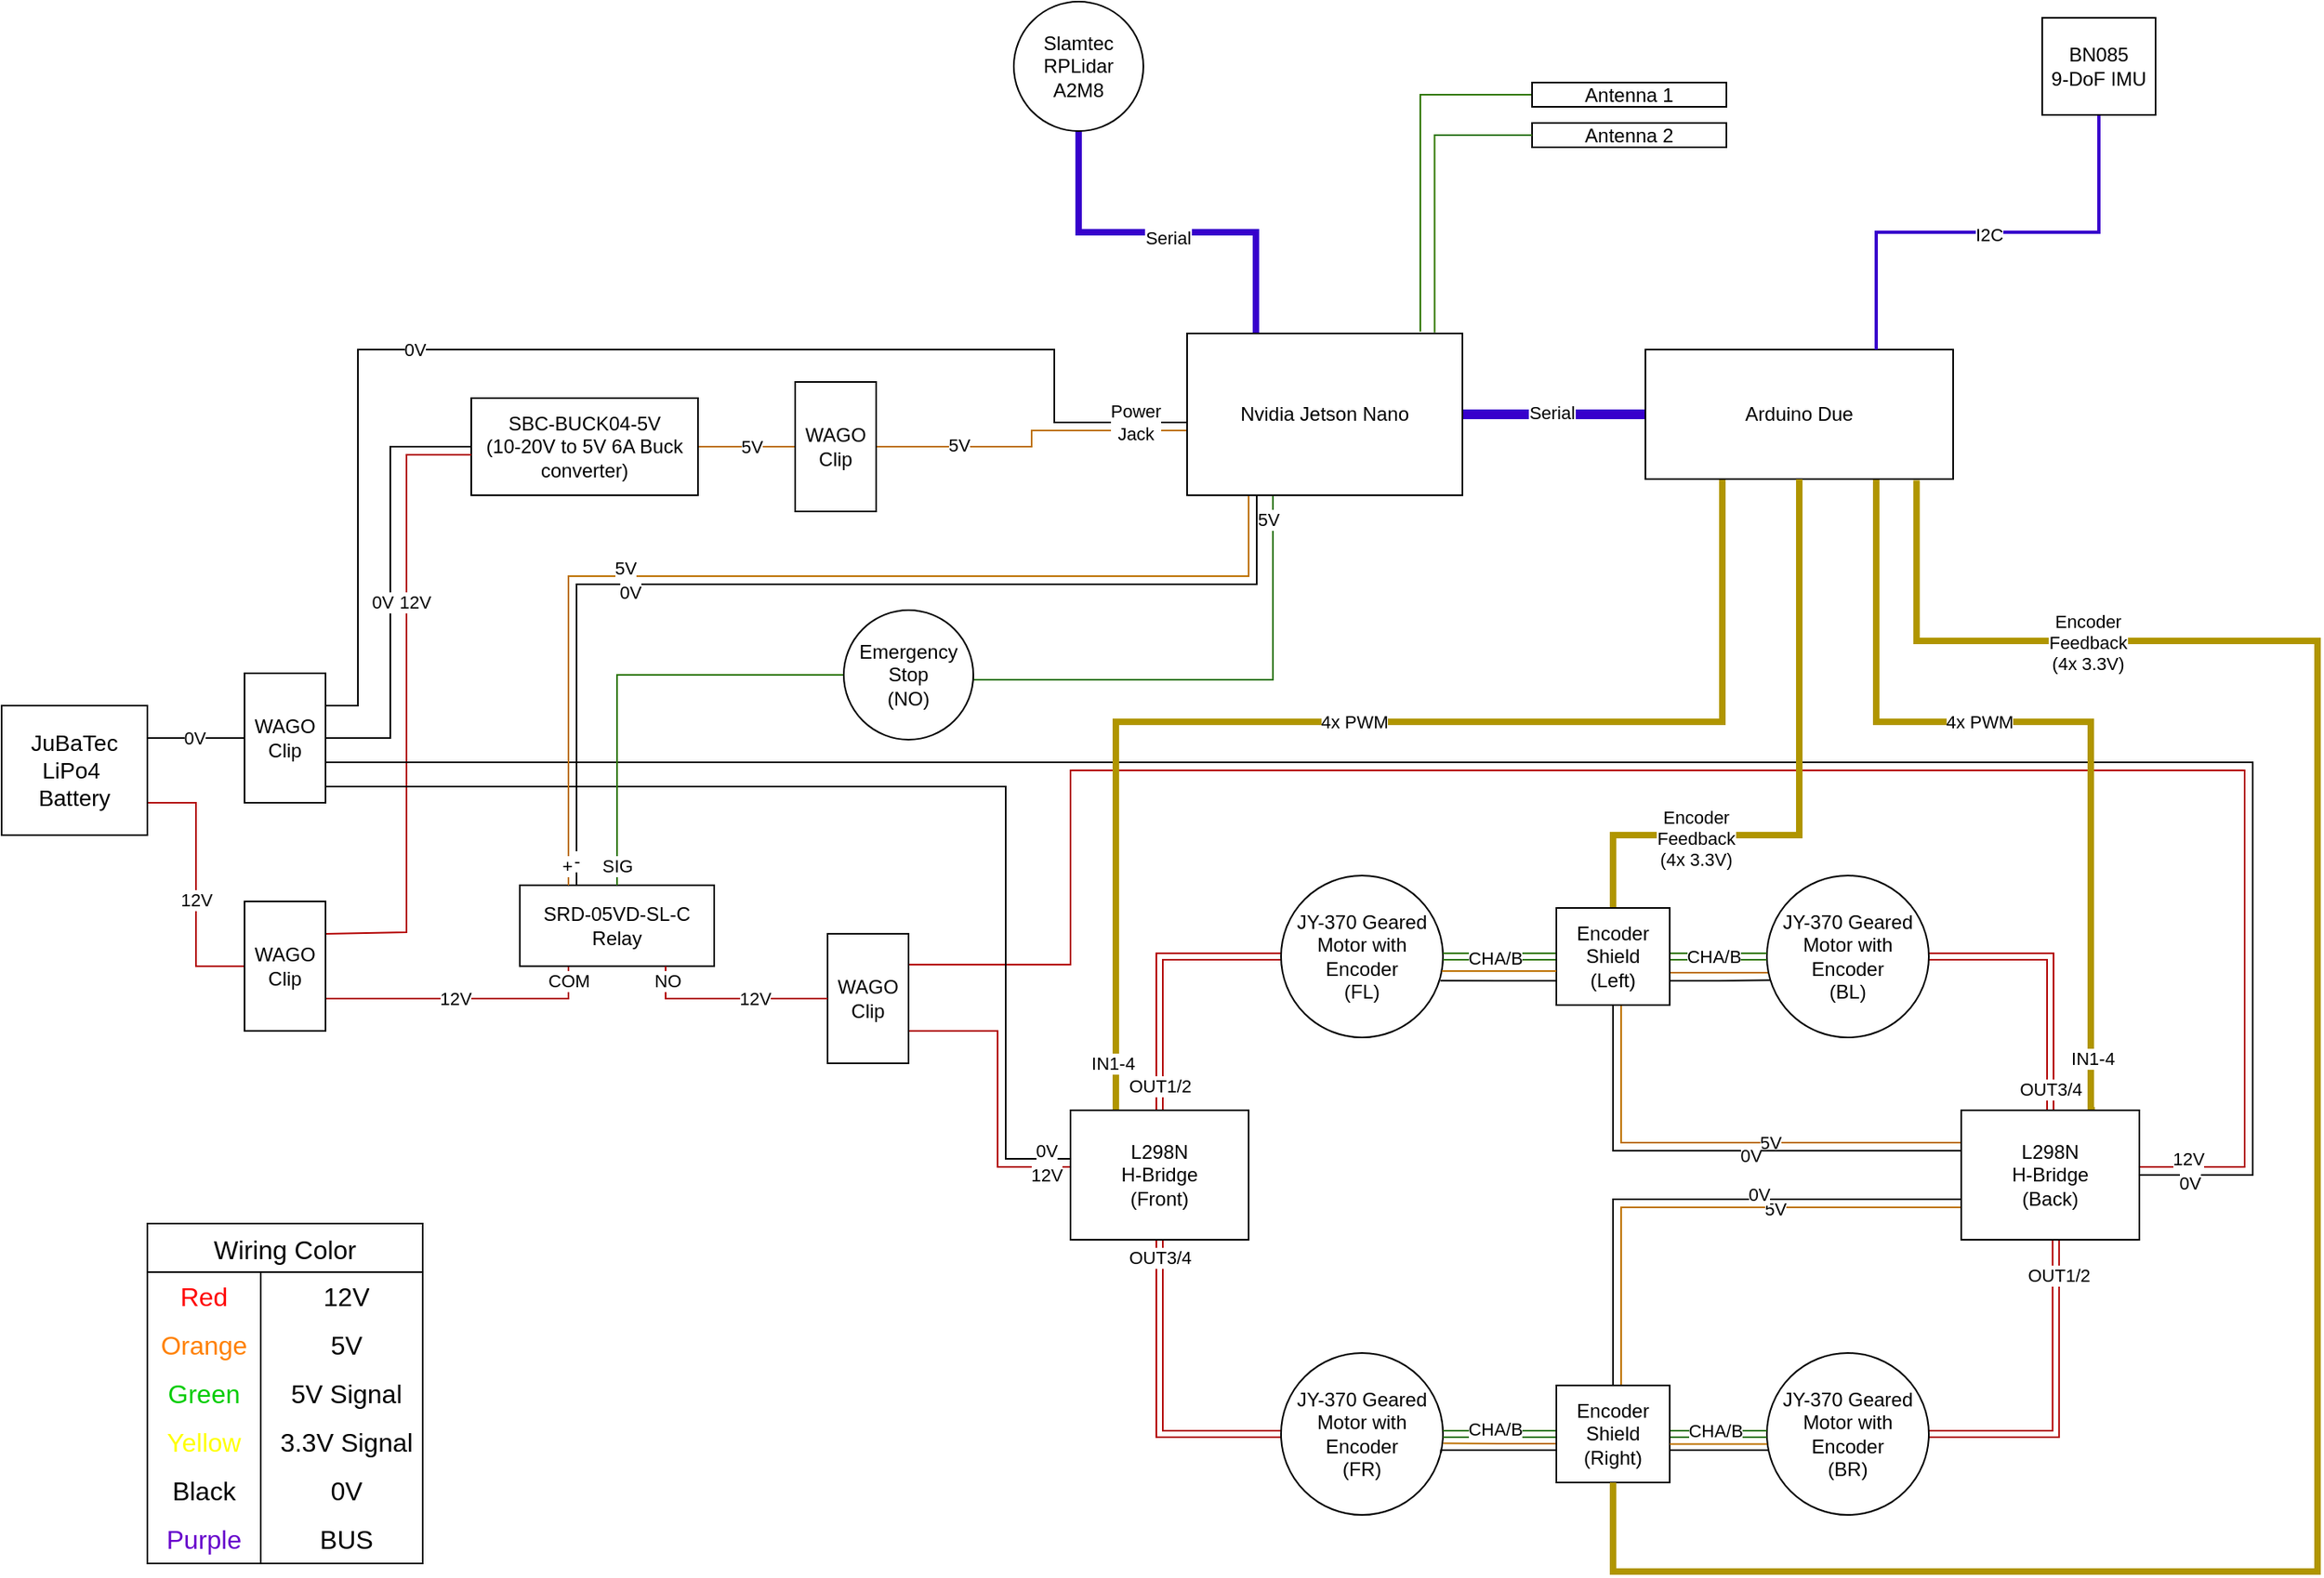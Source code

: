<mxfile version="22.0.3" type="device" pages="2">
  <diagram name="Mecanum_Drive" id="dFT6LcJNegVnpMZyBjDU">
    <mxGraphModel dx="1687" dy="1024" grid="1" gridSize="5" guides="1" tooltips="1" connect="1" arrows="1" fold="1" page="1" pageScale="1" pageWidth="1654" pageHeight="1169" math="0" shadow="0">
      <root>
        <mxCell id="0" />
        <mxCell id="1" parent="0" />
        <mxCell id="ggi_nP7vsCQv79hE42Mm-120" style="edgeStyle=orthogonalEdgeStyle;rounded=0;orthogonalLoop=1;jettySize=auto;html=1;exitX=0;exitY=0.5;exitDx=0;exitDy=0;entryX=1.001;entryY=0.558;entryDx=0;entryDy=0;entryPerimeter=0;endArrow=none;endFill=0;fillColor=#f0a30a;strokeColor=#BD7000;" parent="1" source="ggi_nP7vsCQv79hE42Mm-88" target="ggi_nP7vsCQv79hE42Mm-56" edge="1">
          <mxGeometry relative="1" as="geometry">
            <Array as="points">
              <mxPoint x="995" y="916" />
              <mxPoint x="960" y="916" />
            </Array>
          </mxGeometry>
        </mxCell>
        <mxCell id="ggi_nP7vsCQv79hE42Mm-102" style="edgeStyle=orthogonalEdgeStyle;rounded=0;orthogonalLoop=1;jettySize=auto;html=1;exitX=1;exitY=0.5;exitDx=0;exitDy=0;entryX=0.014;entryY=0.6;entryDx=0;entryDy=0;endArrow=none;endFill=0;fillColor=#f0a30a;strokeColor=#BD7000;entryPerimeter=0;" parent="1" source="ggi_nP7vsCQv79hE42Mm-89" target="ggi_nP7vsCQv79hE42Mm-55" edge="1">
          <mxGeometry relative="1" as="geometry">
            <Array as="points">
              <mxPoint x="1065" y="625" />
            </Array>
          </mxGeometry>
        </mxCell>
        <mxCell id="ggi_nP7vsCQv79hE42Mm-8" style="edgeStyle=orthogonalEdgeStyle;rounded=0;orthogonalLoop=1;jettySize=auto;html=1;exitX=1;exitY=0.75;exitDx=0;exitDy=0;entryX=0;entryY=0.5;entryDx=0;entryDy=0;endArrow=none;endFill=0;fillColor=#e51400;strokeColor=#B20000;" parent="1" source="ggi_nP7vsCQv79hE42Mm-2" target="ggi_nP7vsCQv79hE42Mm-7" edge="1">
          <mxGeometry relative="1" as="geometry" />
        </mxCell>
        <mxCell id="ggi_nP7vsCQv79hE42Mm-13" value="12V" style="edgeLabel;html=1;align=center;verticalAlign=middle;resizable=0;points=[];" parent="ggi_nP7vsCQv79hE42Mm-8" vertex="1" connectable="0">
          <mxGeometry x="0.11" relative="1" as="geometry">
            <mxPoint as="offset" />
          </mxGeometry>
        </mxCell>
        <mxCell id="ggi_nP7vsCQv79hE42Mm-14" style="edgeStyle=orthogonalEdgeStyle;rounded=0;orthogonalLoop=1;jettySize=auto;html=1;exitX=1;exitY=0.25;exitDx=0;exitDy=0;endArrow=none;endFill=0;entryX=0;entryY=0.5;entryDx=0;entryDy=0;" parent="1" source="ggi_nP7vsCQv79hE42Mm-2" target="ggi_nP7vsCQv79hE42Mm-10" edge="1">
          <mxGeometry relative="1" as="geometry" />
        </mxCell>
        <mxCell id="ggi_nP7vsCQv79hE42Mm-15" value="0V&lt;br&gt;" style="edgeLabel;html=1;align=center;verticalAlign=middle;resizable=0;points=[];" parent="ggi_nP7vsCQv79hE42Mm-14" vertex="1" connectable="0">
          <mxGeometry x="-0.039" relative="1" as="geometry">
            <mxPoint as="offset" />
          </mxGeometry>
        </mxCell>
        <mxCell id="ggi_nP7vsCQv79hE42Mm-2" value="JuBaTec LiPo4&amp;nbsp;&lt;br&gt;Battery" style="rounded=0;whiteSpace=wrap;html=1;fontSize=14;" parent="1" vertex="1">
          <mxGeometry x="35" y="460" width="90" height="80" as="geometry" />
        </mxCell>
        <mxCell id="ggi_nP7vsCQv79hE42Mm-29" style="edgeStyle=orthogonalEdgeStyle;rounded=0;orthogonalLoop=1;jettySize=auto;html=1;exitX=1;exitY=0.5;exitDx=0;exitDy=0;entryX=0;entryY=0.5;entryDx=0;entryDy=0;endArrow=none;endFill=0;fillColor=#f0a30a;strokeColor=#BD7000;" parent="1" source="ggi_nP7vsCQv79hE42Mm-3" target="ggi_nP7vsCQv79hE42Mm-11" edge="1">
          <mxGeometry relative="1" as="geometry" />
        </mxCell>
        <mxCell id="ggi_nP7vsCQv79hE42Mm-30" value="5V" style="edgeLabel;html=1;align=center;verticalAlign=middle;resizable=0;points=[];" parent="ggi_nP7vsCQv79hE42Mm-29" vertex="1" connectable="0">
          <mxGeometry x="0.1" relative="1" as="geometry">
            <mxPoint as="offset" />
          </mxGeometry>
        </mxCell>
        <mxCell id="ggi_nP7vsCQv79hE42Mm-3" value="SBC-BUCK04-5V &lt;br&gt;(10-20V to 5V 6A Buck converter)" style="rounded=0;whiteSpace=wrap;html=1;" parent="1" vertex="1">
          <mxGeometry x="325" y="270" width="140" height="60" as="geometry" />
        </mxCell>
        <mxCell id="ggi_nP7vsCQv79hE42Mm-16" style="edgeStyle=orthogonalEdgeStyle;rounded=0;orthogonalLoop=1;jettySize=auto;html=1;exitX=1;exitY=0.75;exitDx=0;exitDy=0;endArrow=none;endFill=0;entryX=0.25;entryY=1;entryDx=0;entryDy=0;fillColor=#e51400;strokeColor=#B20000;" parent="1" source="ggi_nP7vsCQv79hE42Mm-7" target="ggi_nP7vsCQv79hE42Mm-12" edge="1">
          <mxGeometry relative="1" as="geometry">
            <mxPoint x="395" y="500.96" as="targetPoint" />
          </mxGeometry>
        </mxCell>
        <mxCell id="ggi_nP7vsCQv79hE42Mm-18" value="12V" style="edgeLabel;html=1;align=center;verticalAlign=middle;resizable=0;points=[];" parent="ggi_nP7vsCQv79hE42Mm-16" vertex="1" connectable="0">
          <mxGeometry x="-0.04" y="-3" relative="1" as="geometry">
            <mxPoint x="-2" y="-3" as="offset" />
          </mxGeometry>
        </mxCell>
        <mxCell id="ggi_nP7vsCQv79hE42Mm-23" value="COM" style="edgeLabel;html=1;align=center;verticalAlign=middle;resizable=0;points=[];" parent="ggi_nP7vsCQv79hE42Mm-16" vertex="1" connectable="0">
          <mxGeometry x="0.72" y="1" relative="1" as="geometry">
            <mxPoint x="4" y="-10" as="offset" />
          </mxGeometry>
        </mxCell>
        <mxCell id="ggi_nP7vsCQv79hE42Mm-19" style="edgeStyle=orthogonalEdgeStyle;rounded=0;orthogonalLoop=1;jettySize=auto;html=1;exitX=1;exitY=0.25;exitDx=0;exitDy=0;strokeWidth=1;endArrow=none;endFill=0;fillColor=#e51400;strokeColor=#B20000;" parent="1" source="ggi_nP7vsCQv79hE42Mm-7" edge="1">
          <mxGeometry relative="1" as="geometry">
            <mxPoint x="325" y="305" as="targetPoint" />
            <Array as="points">
              <mxPoint x="285" y="600" />
              <mxPoint x="285" y="305" />
              <mxPoint x="325" y="305" />
            </Array>
          </mxGeometry>
        </mxCell>
        <mxCell id="ggi_nP7vsCQv79hE42Mm-20" value="12V" style="edgeLabel;html=1;align=center;verticalAlign=middle;resizable=0;points=[];" parent="ggi_nP7vsCQv79hE42Mm-19" vertex="1" connectable="0">
          <mxGeometry relative="1" as="geometry">
            <mxPoint x="5" y="-62" as="offset" />
          </mxGeometry>
        </mxCell>
        <mxCell id="ggi_nP7vsCQv79hE42Mm-7" value="WAGO Clip" style="rounded=0;whiteSpace=wrap;html=1;" parent="1" vertex="1">
          <mxGeometry x="185" y="580.96" width="50" height="80" as="geometry" />
        </mxCell>
        <mxCell id="ggi_nP7vsCQv79hE42Mm-57" style="edgeStyle=orthogonalEdgeStyle;rounded=0;orthogonalLoop=1;jettySize=auto;html=1;exitX=1;exitY=0.75;exitDx=0;exitDy=0;entryX=0;entryY=0.5;entryDx=0;entryDy=0;endArrow=none;endFill=0;fillColor=#e51400;strokeColor=#B20000;" parent="1" source="ggi_nP7vsCQv79hE42Mm-9" target="ggi_nP7vsCQv79hE42Mm-50" edge="1">
          <mxGeometry relative="1" as="geometry">
            <Array as="points">
              <mxPoint x="650" y="661" />
              <mxPoint x="650" y="745" />
              <mxPoint x="695" y="745" />
            </Array>
          </mxGeometry>
        </mxCell>
        <mxCell id="ggi_nP7vsCQv79hE42Mm-63" value="12V" style="edgeLabel;html=1;align=center;verticalAlign=middle;resizable=0;points=[];" parent="ggi_nP7vsCQv79hE42Mm-57" vertex="1" connectable="0">
          <mxGeometry x="-0.728" y="1" relative="1" as="geometry">
            <mxPoint x="59" y="90" as="offset" />
          </mxGeometry>
        </mxCell>
        <mxCell id="ggi_nP7vsCQv79hE42Mm-58" style="edgeStyle=orthogonalEdgeStyle;rounded=0;orthogonalLoop=1;jettySize=auto;html=1;exitX=1;exitY=0.5;exitDx=0;exitDy=0;entryX=1;entryY=0.25;entryDx=0;entryDy=0;endArrow=none;endFill=0;fillColor=#e51400;strokeColor=#B20000;" parent="1" source="ggi_nP7vsCQv79hE42Mm-9" target="ggi_nP7vsCQv79hE42Mm-51" edge="1">
          <mxGeometry relative="1" as="geometry">
            <Array as="points">
              <mxPoint x="595" y="620" />
              <mxPoint x="695" y="620" />
              <mxPoint x="695" y="500" />
              <mxPoint x="1420" y="500" />
              <mxPoint x="1420" y="745" />
              <mxPoint x="1355" y="745" />
            </Array>
          </mxGeometry>
        </mxCell>
        <mxCell id="ggi_nP7vsCQv79hE42Mm-62" value="12V" style="edgeLabel;html=1;align=center;verticalAlign=middle;resizable=0;points=[];" parent="ggi_nP7vsCQv79hE42Mm-58" vertex="1" connectable="0">
          <mxGeometry x="-0.904" y="1" relative="1" as="geometry">
            <mxPoint x="749" y="121" as="offset" />
          </mxGeometry>
        </mxCell>
        <mxCell id="ggi_nP7vsCQv79hE42Mm-9" value="WAGO Clip" style="rounded=0;whiteSpace=wrap;html=1;" parent="1" vertex="1">
          <mxGeometry x="545" y="600.96" width="50" height="80" as="geometry" />
        </mxCell>
        <mxCell id="ggi_nP7vsCQv79hE42Mm-33" style="edgeStyle=orthogonalEdgeStyle;rounded=0;orthogonalLoop=1;jettySize=auto;html=1;exitX=1;exitY=0.5;exitDx=0;exitDy=0;entryX=0;entryY=0.5;entryDx=0;entryDy=0;endArrow=none;endFill=0;" parent="1" source="ggi_nP7vsCQv79hE42Mm-10" target="ggi_nP7vsCQv79hE42Mm-3" edge="1">
          <mxGeometry relative="1" as="geometry">
            <Array as="points">
              <mxPoint x="275" y="480" />
              <mxPoint x="275" y="300" />
            </Array>
          </mxGeometry>
        </mxCell>
        <mxCell id="ggi_nP7vsCQv79hE42Mm-34" value="0V" style="edgeLabel;html=1;align=center;verticalAlign=middle;resizable=0;points=[];" parent="ggi_nP7vsCQv79hE42Mm-33" vertex="1" connectable="0">
          <mxGeometry x="0.108" y="2" relative="1" as="geometry">
            <mxPoint x="-3" y="25" as="offset" />
          </mxGeometry>
        </mxCell>
        <mxCell id="ggi_nP7vsCQv79hE42Mm-35" style="edgeStyle=orthogonalEdgeStyle;rounded=0;orthogonalLoop=1;jettySize=auto;html=1;exitX=1;exitY=0.25;exitDx=0;exitDy=0;entryX=0;entryY=0.25;entryDx=0;entryDy=0;endArrow=none;endFill=0;" parent="1" source="ggi_nP7vsCQv79hE42Mm-10" target="ggi_nP7vsCQv79hE42Mm-21" edge="1">
          <mxGeometry relative="1" as="geometry">
            <Array as="points">
              <mxPoint x="255" y="460" />
              <mxPoint x="255" y="240" />
              <mxPoint x="685" y="240" />
              <mxPoint x="685" y="285" />
            </Array>
          </mxGeometry>
        </mxCell>
        <mxCell id="ggi_nP7vsCQv79hE42Mm-36" value="0V" style="edgeLabel;html=1;align=center;verticalAlign=middle;resizable=0;points=[];" parent="ggi_nP7vsCQv79hE42Mm-35" vertex="1" connectable="0">
          <mxGeometry x="-0.335" relative="1" as="geometry">
            <mxPoint as="offset" />
          </mxGeometry>
        </mxCell>
        <mxCell id="ggi_nP7vsCQv79hE42Mm-59" style="edgeStyle=orthogonalEdgeStyle;rounded=0;orthogonalLoop=1;jettySize=auto;html=1;exitX=1;exitY=0.75;exitDx=0;exitDy=0;entryX=0;entryY=0.25;entryDx=0;entryDy=0;endArrow=none;endFill=0;" parent="1" source="ggi_nP7vsCQv79hE42Mm-10" target="ggi_nP7vsCQv79hE42Mm-50" edge="1">
          <mxGeometry relative="1" as="geometry">
            <Array as="points">
              <mxPoint x="235" y="510" />
              <mxPoint x="655" y="510" />
              <mxPoint x="655" y="740" />
              <mxPoint x="695" y="740" />
            </Array>
          </mxGeometry>
        </mxCell>
        <mxCell id="ggi_nP7vsCQv79hE42Mm-64" value="0V" style="edgeLabel;html=1;align=center;verticalAlign=middle;resizable=0;points=[];" parent="ggi_nP7vsCQv79hE42Mm-59" vertex="1" connectable="0">
          <mxGeometry x="0.941" y="1" relative="1" as="geometry">
            <mxPoint x="-4" y="-4" as="offset" />
          </mxGeometry>
        </mxCell>
        <mxCell id="ggi_nP7vsCQv79hE42Mm-60" style="edgeStyle=orthogonalEdgeStyle;rounded=0;orthogonalLoop=1;jettySize=auto;html=1;exitX=1;exitY=0.75;exitDx=0;exitDy=0;entryX=1;entryY=0.5;entryDx=0;entryDy=0;endArrow=none;endFill=0;" parent="1" source="ggi_nP7vsCQv79hE42Mm-10" target="ggi_nP7vsCQv79hE42Mm-51" edge="1">
          <mxGeometry relative="1" as="geometry">
            <Array as="points">
              <mxPoint x="235" y="495" />
              <mxPoint x="1425" y="495" />
              <mxPoint x="1425" y="750" />
            </Array>
          </mxGeometry>
        </mxCell>
        <mxCell id="ggi_nP7vsCQv79hE42Mm-65" value="0V" style="edgeLabel;html=1;align=center;verticalAlign=middle;resizable=0;points=[];" parent="ggi_nP7vsCQv79hE42Mm-60" vertex="1" connectable="0">
          <mxGeometry x="0.968" y="2" relative="1" as="geometry">
            <mxPoint x="6" y="3" as="offset" />
          </mxGeometry>
        </mxCell>
        <mxCell id="ggi_nP7vsCQv79hE42Mm-10" value="WAGO Clip" style="rounded=0;whiteSpace=wrap;html=1;" parent="1" vertex="1">
          <mxGeometry x="185" y="440" width="50" height="80" as="geometry" />
        </mxCell>
        <mxCell id="ggi_nP7vsCQv79hE42Mm-31" style="edgeStyle=orthogonalEdgeStyle;rounded=0;orthogonalLoop=1;jettySize=auto;html=1;exitX=1;exitY=0.5;exitDx=0;exitDy=0;endArrow=none;endFill=0;fillColor=#f0a30a;strokeColor=#BD7000;entryX=0.018;entryY=0.63;entryDx=0;entryDy=0;entryPerimeter=0;" parent="1" source="ggi_nP7vsCQv79hE42Mm-11" target="ggi_nP7vsCQv79hE42Mm-21" edge="1">
          <mxGeometry relative="1" as="geometry">
            <Array as="points">
              <mxPoint x="671" y="300" />
              <mxPoint x="671" y="290" />
              <mxPoint x="770" y="290" />
            </Array>
          </mxGeometry>
        </mxCell>
        <mxCell id="ggi_nP7vsCQv79hE42Mm-32" value="5V" style="edgeLabel;html=1;align=center;verticalAlign=middle;resizable=0;points=[];" parent="ggi_nP7vsCQv79hE42Mm-31" vertex="1" connectable="0">
          <mxGeometry x="-0.082" y="1" relative="1" as="geometry">
            <mxPoint x="-45" as="offset" />
          </mxGeometry>
        </mxCell>
        <mxCell id="ggi_nP7vsCQv79hE42Mm-37" value="Power&lt;br&gt;Jack" style="edgeLabel;html=1;align=center;verticalAlign=middle;resizable=0;points=[];" parent="ggi_nP7vsCQv79hE42Mm-31" vertex="1" connectable="0">
          <mxGeometry x="0.728" y="3" relative="1" as="geometry">
            <mxPoint x="-10" y="-2" as="offset" />
          </mxGeometry>
        </mxCell>
        <mxCell id="ggi_nP7vsCQv79hE42Mm-11" value="WAGO Clip" style="rounded=0;whiteSpace=wrap;html=1;" parent="1" vertex="1">
          <mxGeometry x="525" y="260" width="50" height="80" as="geometry" />
        </mxCell>
        <mxCell id="ggi_nP7vsCQv79hE42Mm-12" value="SRD-05VD-SL-C&lt;br&gt;Relay" style="rounded=0;whiteSpace=wrap;html=1;" parent="1" vertex="1">
          <mxGeometry x="355" y="570.96" width="120" height="50" as="geometry" />
        </mxCell>
        <mxCell id="ggi_nP7vsCQv79hE42Mm-38" style="edgeStyle=orthogonalEdgeStyle;rounded=0;orthogonalLoop=1;jettySize=auto;html=1;exitX=0.25;exitY=1;exitDx=0;exitDy=0;entryX=0.25;entryY=0;entryDx=0;entryDy=0;endArrow=none;endFill=0;fillColor=#f0a30a;strokeColor=#BD7000;" parent="1" source="ggi_nP7vsCQv79hE42Mm-21" target="ggi_nP7vsCQv79hE42Mm-12" edge="1">
          <mxGeometry relative="1" as="geometry">
            <Array as="points">
              <mxPoint x="805" y="330" />
              <mxPoint x="805" y="380" />
              <mxPoint x="385" y="380" />
            </Array>
          </mxGeometry>
        </mxCell>
        <mxCell id="ggi_nP7vsCQv79hE42Mm-41" value="5V" style="edgeLabel;html=1;align=center;verticalAlign=middle;resizable=0;points=[];" parent="ggi_nP7vsCQv79hE42Mm-38" vertex="1" connectable="0">
          <mxGeometry x="0.429" relative="1" as="geometry">
            <mxPoint x="35" y="-6" as="offset" />
          </mxGeometry>
        </mxCell>
        <mxCell id="ggi_nP7vsCQv79hE42Mm-43" value="+" style="edgeLabel;html=1;align=center;verticalAlign=middle;resizable=0;points=[];" parent="ggi_nP7vsCQv79hE42Mm-38" vertex="1" connectable="0">
          <mxGeometry x="0.964" y="-1" relative="1" as="geometry">
            <mxPoint as="offset" />
          </mxGeometry>
        </mxCell>
        <mxCell id="ggi_nP7vsCQv79hE42Mm-39" style="edgeStyle=orthogonalEdgeStyle;rounded=0;orthogonalLoop=1;jettySize=auto;html=1;exitX=0.5;exitY=1;exitDx=0;exitDy=0;endArrow=none;endFill=0;entryX=0.286;entryY=-0.01;entryDx=0;entryDy=0;entryPerimeter=0;" parent="1" source="ggi_nP7vsCQv79hE42Mm-21" target="ggi_nP7vsCQv79hE42Mm-12" edge="1">
          <mxGeometry relative="1" as="geometry">
            <mxPoint x="395" y="570" as="targetPoint" />
            <Array as="points">
              <mxPoint x="810" y="330" />
              <mxPoint x="810" y="385" />
              <mxPoint x="390" y="385" />
              <mxPoint x="390" y="571" />
            </Array>
          </mxGeometry>
        </mxCell>
        <mxCell id="ggi_nP7vsCQv79hE42Mm-42" value="0V" style="edgeLabel;html=1;align=center;verticalAlign=middle;resizable=0;points=[];" parent="ggi_nP7vsCQv79hE42Mm-39" vertex="1" connectable="0">
          <mxGeometry x="0.404" y="-1" relative="1" as="geometry">
            <mxPoint x="9" y="6" as="offset" />
          </mxGeometry>
        </mxCell>
        <mxCell id="ggi_nP7vsCQv79hE42Mm-44" value="-" style="edgeLabel;html=1;align=center;verticalAlign=middle;resizable=0;points=[];" parent="ggi_nP7vsCQv79hE42Mm-39" vertex="1" connectable="0">
          <mxGeometry x="0.908" y="2" relative="1" as="geometry">
            <mxPoint x="-2" y="17" as="offset" />
          </mxGeometry>
        </mxCell>
        <mxCell id="ggi_nP7vsCQv79hE42Mm-45" style="edgeStyle=orthogonalEdgeStyle;rounded=0;orthogonalLoop=1;jettySize=auto;html=1;exitX=0.5;exitY=1;exitDx=0;exitDy=0;entryX=1;entryY=0.5;entryDx=0;entryDy=0;endArrow=none;endFill=0;fillColor=#60a917;strokeColor=#2D7600;" parent="1" source="ggi_nP7vsCQv79hE42Mm-21" target="ggi_nP7vsCQv79hE42Mm-28" edge="1">
          <mxGeometry relative="1" as="geometry">
            <Array as="points">
              <mxPoint x="820" y="330" />
              <mxPoint x="820" y="444" />
            </Array>
          </mxGeometry>
        </mxCell>
        <mxCell id="ggi_nP7vsCQv79hE42Mm-47" value="5V" style="edgeLabel;html=1;align=center;verticalAlign=middle;resizable=0;points=[];" parent="ggi_nP7vsCQv79hE42Mm-45" vertex="1" connectable="0">
          <mxGeometry x="0.73" y="1" relative="1" as="geometry">
            <mxPoint x="140" y="-100" as="offset" />
          </mxGeometry>
        </mxCell>
        <mxCell id="ggi_nP7vsCQv79hE42Mm-74" style="edgeStyle=orthogonalEdgeStyle;rounded=0;orthogonalLoop=1;jettySize=auto;html=1;exitX=1;exitY=0.5;exitDx=0;exitDy=0;endArrow=none;endFill=0;strokeWidth=6;fillColor=#6a00ff;strokeColor=#3700CC;" parent="1" source="ggi_nP7vsCQv79hE42Mm-21" target="ggi_nP7vsCQv79hE42Mm-22" edge="1">
          <mxGeometry relative="1" as="geometry" />
        </mxCell>
        <mxCell id="ggi_nP7vsCQv79hE42Mm-75" value="Serial" style="edgeLabel;html=1;align=center;verticalAlign=middle;resizable=0;points=[];" parent="ggi_nP7vsCQv79hE42Mm-74" vertex="1" connectable="0">
          <mxGeometry x="-0.038" y="1" relative="1" as="geometry">
            <mxPoint as="offset" />
          </mxGeometry>
        </mxCell>
        <mxCell id="ggi_nP7vsCQv79hE42Mm-124" style="edgeStyle=orthogonalEdgeStyle;rounded=0;orthogonalLoop=1;jettySize=auto;html=1;exitX=0.25;exitY=0;exitDx=0;exitDy=0;fillColor=#6a00ff;strokeColor=#3700CC;strokeWidth=4;endArrow=none;endFill=0;" parent="1" source="ggi_nP7vsCQv79hE42Mm-21" target="ggi_nP7vsCQv79hE42Mm-123" edge="1">
          <mxGeometry relative="1" as="geometry" />
        </mxCell>
        <mxCell id="ggi_nP7vsCQv79hE42Mm-125" value="Serial" style="edgeLabel;html=1;align=center;verticalAlign=middle;resizable=0;points=[];" parent="ggi_nP7vsCQv79hE42Mm-124" vertex="1" connectable="0">
          <mxGeometry x="0.004" y="3" relative="1" as="geometry">
            <mxPoint as="offset" />
          </mxGeometry>
        </mxCell>
        <mxCell id="ggi_nP7vsCQv79hE42Mm-21" value="Nvidia Jetson Nano" style="rounded=0;whiteSpace=wrap;html=1;" parent="1" vertex="1">
          <mxGeometry x="767" y="230" width="170" height="100" as="geometry" />
        </mxCell>
        <mxCell id="ggi_nP7vsCQv79hE42Mm-78" style="edgeStyle=orthogonalEdgeStyle;rounded=0;orthogonalLoop=1;jettySize=auto;html=1;exitX=0.25;exitY=1;exitDx=0;exitDy=0;endArrow=none;endFill=0;strokeWidth=4;fillColor=#e3c800;strokeColor=#B09500;entryX=0.25;entryY=0;entryDx=0;entryDy=0;" parent="1" source="ggi_nP7vsCQv79hE42Mm-22" target="ggi_nP7vsCQv79hE42Mm-50" edge="1">
          <mxGeometry relative="1" as="geometry">
            <Array as="points">
              <mxPoint x="1098" y="470" />
              <mxPoint x="723" y="470" />
              <mxPoint x="723" y="710" />
            </Array>
          </mxGeometry>
        </mxCell>
        <mxCell id="ggi_nP7vsCQv79hE42Mm-79" value="4x PWM" style="edgeLabel;html=1;align=center;verticalAlign=middle;resizable=0;points=[];" parent="ggi_nP7vsCQv79hE42Mm-78" vertex="1" connectable="0">
          <mxGeometry x="-0.012" relative="1" as="geometry">
            <mxPoint as="offset" />
          </mxGeometry>
        </mxCell>
        <mxCell id="ggi_nP7vsCQv79hE42Mm-116" value="IN1-4" style="edgeLabel;html=1;align=center;verticalAlign=middle;resizable=0;points=[];" parent="ggi_nP7vsCQv79hE42Mm-78" vertex="1" connectable="0">
          <mxGeometry x="0.922" y="-2" relative="1" as="geometry">
            <mxPoint as="offset" />
          </mxGeometry>
        </mxCell>
        <mxCell id="ggi_nP7vsCQv79hE42Mm-80" style="edgeStyle=orthogonalEdgeStyle;rounded=0;orthogonalLoop=1;jettySize=auto;html=1;exitX=0.75;exitY=1;exitDx=0;exitDy=0;entryX=0.75;entryY=0;entryDx=0;entryDy=0;fillColor=#e3c800;strokeColor=#B09500;strokeWidth=4;endArrow=none;endFill=0;" parent="1" source="ggi_nP7vsCQv79hE42Mm-22" target="ggi_nP7vsCQv79hE42Mm-51" edge="1">
          <mxGeometry relative="1" as="geometry">
            <Array as="points">
              <mxPoint x="1193" y="470" />
              <mxPoint x="1325" y="470" />
              <mxPoint x="1325" y="710" />
            </Array>
          </mxGeometry>
        </mxCell>
        <mxCell id="ggi_nP7vsCQv79hE42Mm-81" value="4x PWM" style="edgeLabel;html=1;align=center;verticalAlign=middle;resizable=0;points=[];" parent="ggi_nP7vsCQv79hE42Mm-80" vertex="1" connectable="0">
          <mxGeometry x="-0.487" y="2" relative="1" as="geometry">
            <mxPoint x="61" y="15" as="offset" />
          </mxGeometry>
        </mxCell>
        <mxCell id="ggi_nP7vsCQv79hE42Mm-117" value="IN1-4" style="edgeLabel;html=1;align=center;verticalAlign=middle;resizable=0;points=[];" parent="ggi_nP7vsCQv79hE42Mm-80" vertex="1" connectable="0">
          <mxGeometry x="0.869" y="1" relative="1" as="geometry">
            <mxPoint as="offset" />
          </mxGeometry>
        </mxCell>
        <mxCell id="ggi_nP7vsCQv79hE42Mm-22" value="Arduino Due" style="rounded=0;whiteSpace=wrap;html=1;" parent="1" vertex="1">
          <mxGeometry x="1050" y="240" width="190" height="80" as="geometry" />
        </mxCell>
        <mxCell id="ggi_nP7vsCQv79hE42Mm-24" style="edgeStyle=orthogonalEdgeStyle;rounded=0;orthogonalLoop=1;jettySize=auto;html=1;exitX=0.75;exitY=1;exitDx=0;exitDy=0;entryX=0;entryY=0.5;entryDx=0;entryDy=0;endArrow=none;endFill=0;fillColor=#e51400;strokeColor=#B20000;" parent="1" source="ggi_nP7vsCQv79hE42Mm-12" target="ggi_nP7vsCQv79hE42Mm-9" edge="1">
          <mxGeometry relative="1" as="geometry" />
        </mxCell>
        <mxCell id="ggi_nP7vsCQv79hE42Mm-25" value="12V" style="edgeLabel;html=1;align=center;verticalAlign=middle;resizable=0;points=[];" parent="ggi_nP7vsCQv79hE42Mm-24" vertex="1" connectable="0">
          <mxGeometry x="0.244" relative="1" as="geometry">
            <mxPoint as="offset" />
          </mxGeometry>
        </mxCell>
        <mxCell id="ggi_nP7vsCQv79hE42Mm-26" value="NO" style="edgeLabel;html=1;align=center;verticalAlign=middle;resizable=0;points=[];" parent="ggi_nP7vsCQv79hE42Mm-24" vertex="1" connectable="0">
          <mxGeometry x="-0.733" y="1" relative="1" as="geometry">
            <mxPoint y="-7" as="offset" />
          </mxGeometry>
        </mxCell>
        <mxCell id="ggi_nP7vsCQv79hE42Mm-46" style="edgeStyle=orthogonalEdgeStyle;rounded=0;orthogonalLoop=1;jettySize=auto;html=1;exitX=0;exitY=0.5;exitDx=0;exitDy=0;entryX=0.5;entryY=0;entryDx=0;entryDy=0;fillColor=#60a917;strokeColor=#2D7600;endArrow=none;endFill=0;" parent="1" source="ggi_nP7vsCQv79hE42Mm-28" target="ggi_nP7vsCQv79hE42Mm-12" edge="1">
          <mxGeometry relative="1" as="geometry" />
        </mxCell>
        <mxCell id="ggi_nP7vsCQv79hE42Mm-49" value="SIG" style="edgeLabel;html=1;align=center;verticalAlign=middle;resizable=0;points=[];" parent="ggi_nP7vsCQv79hE42Mm-46" vertex="1" connectable="0">
          <mxGeometry x="0.906" relative="1" as="geometry">
            <mxPoint as="offset" />
          </mxGeometry>
        </mxCell>
        <mxCell id="ggi_nP7vsCQv79hE42Mm-28" value="Emergency Stop&lt;br&gt;(NO)" style="ellipse;whiteSpace=wrap;html=1;aspect=fixed;" parent="1" vertex="1">
          <mxGeometry x="555" y="401" width="80" height="80" as="geometry" />
        </mxCell>
        <mxCell id="ggi_nP7vsCQv79hE42Mm-66" style="edgeStyle=orthogonalEdgeStyle;rounded=0;orthogonalLoop=1;jettySize=auto;html=1;exitX=0.5;exitY=1;exitDx=0;exitDy=0;entryX=0;entryY=0.5;entryDx=0;entryDy=0;shape=link;fillColor=#e51400;strokeColor=#B20000;" parent="1" source="ggi_nP7vsCQv79hE42Mm-50" target="ggi_nP7vsCQv79hE42Mm-56" edge="1">
          <mxGeometry relative="1" as="geometry" />
        </mxCell>
        <mxCell id="ggi_nP7vsCQv79hE42Mm-71" value="OUT3/4" style="edgeLabel;html=1;align=center;verticalAlign=middle;resizable=0;points=[];" parent="ggi_nP7vsCQv79hE42Mm-66" vertex="1" connectable="0">
          <mxGeometry x="-0.769" relative="1" as="geometry">
            <mxPoint y="-12" as="offset" />
          </mxGeometry>
        </mxCell>
        <mxCell id="ggi_nP7vsCQv79hE42Mm-67" style="edgeStyle=orthogonalEdgeStyle;rounded=0;orthogonalLoop=1;jettySize=auto;html=1;exitX=0.5;exitY=0;exitDx=0;exitDy=0;shape=link;fillColor=#e51400;strokeColor=#B20000;entryX=0;entryY=0.5;entryDx=0;entryDy=0;" parent="1" source="ggi_nP7vsCQv79hE42Mm-50" target="ggi_nP7vsCQv79hE42Mm-53" edge="1">
          <mxGeometry relative="1" as="geometry" />
        </mxCell>
        <mxCell id="ggi_nP7vsCQv79hE42Mm-70" value="OUT1/2" style="edgeLabel;html=1;align=center;verticalAlign=middle;resizable=0;points=[];" parent="ggi_nP7vsCQv79hE42Mm-67" vertex="1" connectable="0">
          <mxGeometry x="-0.767" y="-3" relative="1" as="geometry">
            <mxPoint x="-3" y="5" as="offset" />
          </mxGeometry>
        </mxCell>
        <mxCell id="ggi_nP7vsCQv79hE42Mm-50" value="L298N&lt;br&gt;H-Bridge&lt;br&gt;(Front)" style="rounded=0;whiteSpace=wrap;html=1;" parent="1" vertex="1">
          <mxGeometry x="695" y="710" width="110" height="80" as="geometry" />
        </mxCell>
        <mxCell id="ggi_nP7vsCQv79hE42Mm-68" style="edgeStyle=orthogonalEdgeStyle;rounded=0;orthogonalLoop=1;jettySize=auto;html=1;exitX=0.5;exitY=0;exitDx=0;exitDy=0;entryX=1;entryY=0.5;entryDx=0;entryDy=0;shape=link;fillColor=#e51400;strokeColor=#B20000;" parent="1" source="ggi_nP7vsCQv79hE42Mm-51" target="ggi_nP7vsCQv79hE42Mm-55" edge="1">
          <mxGeometry relative="1" as="geometry" />
        </mxCell>
        <mxCell id="ggi_nP7vsCQv79hE42Mm-72" value="OUT3/4" style="edgeLabel;html=1;align=center;verticalAlign=middle;resizable=0;points=[];" parent="ggi_nP7vsCQv79hE42Mm-68" vertex="1" connectable="0">
          <mxGeometry x="-0.369" y="3" relative="1" as="geometry">
            <mxPoint x="3" y="40" as="offset" />
          </mxGeometry>
        </mxCell>
        <mxCell id="ggi_nP7vsCQv79hE42Mm-69" style="edgeStyle=orthogonalEdgeStyle;rounded=0;orthogonalLoop=1;jettySize=auto;html=1;exitX=0.531;exitY=1.005;exitDx=0;exitDy=0;shape=link;fillColor=#e51400;strokeColor=#B20000;exitPerimeter=0;entryX=1;entryY=0.5;entryDx=0;entryDy=0;" parent="1" source="ggi_nP7vsCQv79hE42Mm-51" target="ggi_nP7vsCQv79hE42Mm-54" edge="1">
          <mxGeometry relative="1" as="geometry" />
        </mxCell>
        <mxCell id="ggi_nP7vsCQv79hE42Mm-73" value="OUT1/2" style="edgeLabel;html=1;align=center;verticalAlign=middle;resizable=0;points=[];" parent="ggi_nP7vsCQv79hE42Mm-69" vertex="1" connectable="0">
          <mxGeometry x="-0.386" y="-2" relative="1" as="geometry">
            <mxPoint x="3" y="-40" as="offset" />
          </mxGeometry>
        </mxCell>
        <mxCell id="ggi_nP7vsCQv79hE42Mm-90" style="edgeStyle=orthogonalEdgeStyle;rounded=0;orthogonalLoop=1;jettySize=auto;html=1;exitX=0;exitY=0.25;exitDx=0;exitDy=0;endArrow=none;endFill=0;fillColor=#f0a30a;strokeColor=#BD7000;entryX=0.75;entryY=1;entryDx=0;entryDy=0;" parent="1" source="ggi_nP7vsCQv79hE42Mm-51" target="ggi_nP7vsCQv79hE42Mm-89" edge="1">
          <mxGeometry relative="1" as="geometry">
            <Array as="points">
              <mxPoint x="1035" y="730" />
              <mxPoint x="1035" y="645" />
            </Array>
          </mxGeometry>
        </mxCell>
        <mxCell id="ggi_nP7vsCQv79hE42Mm-94" value="5V" style="edgeLabel;html=1;align=center;verticalAlign=middle;resizable=0;points=[];" parent="ggi_nP7vsCQv79hE42Mm-90" vertex="1" connectable="0">
          <mxGeometry x="-0.233" relative="1" as="geometry">
            <mxPoint as="offset" />
          </mxGeometry>
        </mxCell>
        <mxCell id="ggi_nP7vsCQv79hE42Mm-91" style="edgeStyle=orthogonalEdgeStyle;rounded=0;orthogonalLoop=1;jettySize=auto;html=1;exitX=0;exitY=0.75;exitDx=0;exitDy=0;entryX=0.75;entryY=0;entryDx=0;entryDy=0;endArrow=none;endFill=0;fillColor=#f0a30a;strokeColor=#BD7000;" parent="1" source="ggi_nP7vsCQv79hE42Mm-51" target="ggi_nP7vsCQv79hE42Mm-88" edge="1">
          <mxGeometry relative="1" as="geometry">
            <Array as="points">
              <mxPoint x="1035" y="770" />
              <mxPoint x="1035" y="885" />
              <mxPoint x="1048" y="885" />
            </Array>
          </mxGeometry>
        </mxCell>
        <mxCell id="ggi_nP7vsCQv79hE42Mm-95" value="5V" style="edgeLabel;html=1;align=center;verticalAlign=middle;resizable=0;points=[];" parent="ggi_nP7vsCQv79hE42Mm-91" vertex="1" connectable="0">
          <mxGeometry x="-0.328" y="1" relative="1" as="geometry">
            <mxPoint as="offset" />
          </mxGeometry>
        </mxCell>
        <mxCell id="ggi_nP7vsCQv79hE42Mm-51" value="L298N&lt;br&gt;H-Bridge&lt;br&gt;(Back)" style="rounded=0;whiteSpace=wrap;html=1;" parent="1" vertex="1">
          <mxGeometry x="1245" y="710" width="110" height="80" as="geometry" />
        </mxCell>
        <mxCell id="ggi_nP7vsCQv79hE42Mm-53" value="JY-370 Geared Motor with Encoder&lt;br&gt;(FL)" style="ellipse;whiteSpace=wrap;html=1;aspect=fixed;" parent="1" vertex="1">
          <mxGeometry x="825" y="565" width="100" height="100" as="geometry" />
        </mxCell>
        <mxCell id="ggi_nP7vsCQv79hE42Mm-54" value="JY-370 Geared Motor with Encoder&lt;br&gt;(BR)" style="ellipse;whiteSpace=wrap;html=1;aspect=fixed;" parent="1" vertex="1">
          <mxGeometry x="1125" y="860" width="100" height="100" as="geometry" />
        </mxCell>
        <mxCell id="ggi_nP7vsCQv79hE42Mm-55" value="JY-370 Geared Motor with Encoder&lt;br&gt;(BL)" style="ellipse;whiteSpace=wrap;html=1;aspect=fixed;" parent="1" vertex="1">
          <mxGeometry x="1125" y="565" width="100" height="100" as="geometry" />
        </mxCell>
        <mxCell id="ggi_nP7vsCQv79hE42Mm-56" value="JY-370 Geared Motor with Encoder&lt;br&gt;(FR)" style="ellipse;whiteSpace=wrap;html=1;aspect=fixed;" parent="1" vertex="1">
          <mxGeometry x="825" y="860" width="100" height="100" as="geometry" />
        </mxCell>
        <mxCell id="ggi_nP7vsCQv79hE42Mm-112" style="edgeStyle=orthogonalEdgeStyle;rounded=0;orthogonalLoop=1;jettySize=auto;html=1;exitX=1;exitY=0.5;exitDx=0;exitDy=0;entryX=0;entryY=0.5;entryDx=0;entryDy=0;endArrow=none;endFill=0;shape=link;fillColor=#60a917;strokeColor=#2D7600;" parent="1" source="ggi_nP7vsCQv79hE42Mm-88" target="ggi_nP7vsCQv79hE42Mm-54" edge="1">
          <mxGeometry relative="1" as="geometry" />
        </mxCell>
        <mxCell id="ggi_nP7vsCQv79hE42Mm-113" value="CHA/B" style="edgeLabel;html=1;align=center;verticalAlign=middle;resizable=0;points=[];" parent="ggi_nP7vsCQv79hE42Mm-112" vertex="1" connectable="0">
          <mxGeometry x="-0.072" y="2" relative="1" as="geometry">
            <mxPoint as="offset" />
          </mxGeometry>
        </mxCell>
        <mxCell id="ggi_nP7vsCQv79hE42Mm-114" style="edgeStyle=orthogonalEdgeStyle;rounded=0;orthogonalLoop=1;jettySize=auto;html=1;entryX=1;entryY=0.5;entryDx=0;entryDy=0;shape=link;fillColor=#60a917;strokeColor=#2D7600;" parent="1" source="ggi_nP7vsCQv79hE42Mm-88" target="ggi_nP7vsCQv79hE42Mm-56" edge="1">
          <mxGeometry relative="1" as="geometry" />
        </mxCell>
        <mxCell id="ggi_nP7vsCQv79hE42Mm-115" value="CHA/B" style="edgeLabel;html=1;align=center;verticalAlign=middle;resizable=0;points=[];" parent="ggi_nP7vsCQv79hE42Mm-114" vertex="1" connectable="0">
          <mxGeometry x="0.084" y="-3" relative="1" as="geometry">
            <mxPoint as="offset" />
          </mxGeometry>
        </mxCell>
        <mxCell id="ggi_nP7vsCQv79hE42Mm-88" value="Encoder Shield&lt;br&gt;(Right)" style="rounded=0;whiteSpace=wrap;html=1;" parent="1" vertex="1">
          <mxGeometry x="995" y="880" width="70" height="60" as="geometry" />
        </mxCell>
        <mxCell id="ggi_nP7vsCQv79hE42Mm-98" style="edgeStyle=orthogonalEdgeStyle;rounded=0;orthogonalLoop=1;jettySize=auto;html=1;exitX=1;exitY=0.5;exitDx=0;exitDy=0;entryX=0;entryY=0.5;entryDx=0;entryDy=0;shape=link;fillColor=#60a917;strokeColor=#2D7600;" parent="1" source="ggi_nP7vsCQv79hE42Mm-89" target="ggi_nP7vsCQv79hE42Mm-55" edge="1">
          <mxGeometry relative="1" as="geometry" />
        </mxCell>
        <mxCell id="ggi_nP7vsCQv79hE42Mm-100" value="CHA/B" style="edgeLabel;html=1;align=center;verticalAlign=middle;resizable=0;points=[];" parent="ggi_nP7vsCQv79hE42Mm-98" vertex="1" connectable="0">
          <mxGeometry x="-0.103" y="2" relative="1" as="geometry">
            <mxPoint y="2" as="offset" />
          </mxGeometry>
        </mxCell>
        <mxCell id="ggi_nP7vsCQv79hE42Mm-104" style="edgeStyle=orthogonalEdgeStyle;rounded=0;orthogonalLoop=1;jettySize=auto;html=1;exitX=0;exitY=0.5;exitDx=0;exitDy=0;entryX=1;entryY=0.5;entryDx=0;entryDy=0;shape=link;fillColor=#60a917;strokeColor=#2D7600;" parent="1" source="ggi_nP7vsCQv79hE42Mm-89" target="ggi_nP7vsCQv79hE42Mm-53" edge="1">
          <mxGeometry relative="1" as="geometry" />
        </mxCell>
        <mxCell id="ggi_nP7vsCQv79hE42Mm-105" value="CHA/B" style="edgeLabel;html=1;align=center;verticalAlign=middle;resizable=0;points=[];" parent="ggi_nP7vsCQv79hE42Mm-104" vertex="1" connectable="0">
          <mxGeometry x="0.107" y="1" relative="1" as="geometry">
            <mxPoint as="offset" />
          </mxGeometry>
        </mxCell>
        <mxCell id="ggi_nP7vsCQv79hE42Mm-108" style="edgeStyle=orthogonalEdgeStyle;rounded=0;orthogonalLoop=1;jettySize=auto;html=1;exitX=0.5;exitY=0;exitDx=0;exitDy=0;strokeWidth=4;fillColor=#e3c800;strokeColor=#B09500;endArrow=none;endFill=0;" parent="1" source="ggi_nP7vsCQv79hE42Mm-89" target="ggi_nP7vsCQv79hE42Mm-22" edge="1">
          <mxGeometry relative="1" as="geometry">
            <Array as="points">
              <mxPoint x="1030" y="540" />
              <mxPoint x="1145" y="540" />
            </Array>
          </mxGeometry>
        </mxCell>
        <mxCell id="ggi_nP7vsCQv79hE42Mm-109" value="Encoder&lt;br&gt;Feedback&lt;br&gt;(4x 3.3V)" style="edgeLabel;html=1;align=center;verticalAlign=middle;resizable=0;points=[];" parent="ggi_nP7vsCQv79hE42Mm-108" vertex="1" connectable="0">
          <mxGeometry x="-0.497" y="-2" relative="1" as="geometry">
            <mxPoint as="offset" />
          </mxGeometry>
        </mxCell>
        <mxCell id="ggi_nP7vsCQv79hE42Mm-89" value="Encoder Shield&lt;br&gt;(Left)" style="rounded=0;whiteSpace=wrap;html=1;" parent="1" vertex="1">
          <mxGeometry x="995" y="585" width="70" height="60" as="geometry" />
        </mxCell>
        <mxCell id="ggi_nP7vsCQv79hE42Mm-92" style="edgeStyle=orthogonalEdgeStyle;rounded=0;orthogonalLoop=1;jettySize=auto;html=1;exitX=0;exitY=0.5;exitDx=0;exitDy=0;entryX=0.5;entryY=1;entryDx=0;entryDy=0;endArrow=none;endFill=0;" parent="1" source="ggi_nP7vsCQv79hE42Mm-51" target="ggi_nP7vsCQv79hE42Mm-89" edge="1">
          <mxGeometry relative="1" as="geometry">
            <Array as="points">
              <mxPoint x="1245" y="735" />
              <mxPoint x="1030" y="735" />
            </Array>
          </mxGeometry>
        </mxCell>
        <mxCell id="ggi_nP7vsCQv79hE42Mm-96" value="0V" style="edgeLabel;html=1;align=center;verticalAlign=middle;resizable=0;points=[];" parent="ggi_nP7vsCQv79hE42Mm-92" vertex="1" connectable="0">
          <mxGeometry x="-0.091" relative="1" as="geometry">
            <mxPoint y="3" as="offset" />
          </mxGeometry>
        </mxCell>
        <mxCell id="ggi_nP7vsCQv79hE42Mm-93" style="edgeStyle=orthogonalEdgeStyle;rounded=0;orthogonalLoop=1;jettySize=auto;html=1;exitX=0;exitY=0.5;exitDx=0;exitDy=0;entryX=0.5;entryY=0;entryDx=0;entryDy=0;endArrow=none;endFill=0;" parent="1" source="ggi_nP7vsCQv79hE42Mm-51" target="ggi_nP7vsCQv79hE42Mm-88" edge="1">
          <mxGeometry relative="1" as="geometry">
            <Array as="points">
              <mxPoint x="1245" y="765" />
              <mxPoint x="1030" y="765" />
            </Array>
          </mxGeometry>
        </mxCell>
        <mxCell id="ggi_nP7vsCQv79hE42Mm-97" value="0V" style="edgeLabel;html=1;align=center;verticalAlign=middle;resizable=0;points=[];" parent="ggi_nP7vsCQv79hE42Mm-93" vertex="1" connectable="0">
          <mxGeometry x="-0.185" y="-1" relative="1" as="geometry">
            <mxPoint y="-2" as="offset" />
          </mxGeometry>
        </mxCell>
        <mxCell id="ggi_nP7vsCQv79hE42Mm-103" style="edgeStyle=orthogonalEdgeStyle;rounded=0;orthogonalLoop=1;jettySize=auto;html=1;exitX=1;exitY=0.75;exitDx=0;exitDy=0;entryX=0.023;entryY=0.646;entryDx=0;entryDy=0;entryPerimeter=0;endArrow=none;endFill=0;" parent="1" source="ggi_nP7vsCQv79hE42Mm-89" target="ggi_nP7vsCQv79hE42Mm-55" edge="1">
          <mxGeometry relative="1" as="geometry" />
        </mxCell>
        <mxCell id="ggi_nP7vsCQv79hE42Mm-106" style="edgeStyle=orthogonalEdgeStyle;rounded=0;orthogonalLoop=1;jettySize=auto;html=1;entryX=0.993;entryY=0.59;entryDx=0;entryDy=0;entryPerimeter=0;endArrow=none;endFill=0;fillColor=#f0a30a;strokeColor=#BD7000;" parent="1" source="ggi_nP7vsCQv79hE42Mm-89" target="ggi_nP7vsCQv79hE42Mm-53" edge="1">
          <mxGeometry relative="1" as="geometry">
            <Array as="points">
              <mxPoint x="975" y="624" />
              <mxPoint x="975" y="624" />
            </Array>
          </mxGeometry>
        </mxCell>
        <mxCell id="ggi_nP7vsCQv79hE42Mm-107" style="edgeStyle=orthogonalEdgeStyle;rounded=0;orthogonalLoop=1;jettySize=auto;html=1;exitX=0;exitY=0.75;exitDx=0;exitDy=0;entryX=0.984;entryY=0.649;entryDx=0;entryDy=0;entryPerimeter=0;endArrow=none;endFill=0;" parent="1" source="ggi_nP7vsCQv79hE42Mm-89" target="ggi_nP7vsCQv79hE42Mm-53" edge="1">
          <mxGeometry relative="1" as="geometry" />
        </mxCell>
        <mxCell id="ggi_nP7vsCQv79hE42Mm-110" style="edgeStyle=orthogonalEdgeStyle;rounded=0;orthogonalLoop=1;jettySize=auto;html=1;entryX=0.881;entryY=1.009;entryDx=0;entryDy=0;entryPerimeter=0;exitX=0.5;exitY=1;exitDx=0;exitDy=0;fillColor=#e3c800;strokeColor=#B09500;strokeWidth=4;endArrow=none;endFill=0;" parent="1" source="ggi_nP7vsCQv79hE42Mm-88" target="ggi_nP7vsCQv79hE42Mm-22" edge="1">
          <mxGeometry relative="1" as="geometry">
            <Array as="points">
              <mxPoint x="1030" y="995" />
              <mxPoint x="1465" y="995" />
              <mxPoint x="1465" y="420" />
              <mxPoint x="1217" y="420" />
            </Array>
          </mxGeometry>
        </mxCell>
        <mxCell id="ggi_nP7vsCQv79hE42Mm-111" value="Encoder&lt;br&gt;Feedback&lt;br&gt;(4x 3.3V)" style="edgeLabel;html=1;align=center;verticalAlign=middle;resizable=0;points=[];" parent="ggi_nP7vsCQv79hE42Mm-110" vertex="1" connectable="0">
          <mxGeometry x="0.71" y="1" relative="1" as="geometry">
            <mxPoint as="offset" />
          </mxGeometry>
        </mxCell>
        <mxCell id="ggi_nP7vsCQv79hE42Mm-119" style="edgeStyle=orthogonalEdgeStyle;rounded=0;orthogonalLoop=1;jettySize=auto;html=1;entryX=0.988;entryY=0.618;entryDx=0;entryDy=0;entryPerimeter=0;endArrow=none;endFill=0;" parent="1" source="ggi_nP7vsCQv79hE42Mm-88" target="ggi_nP7vsCQv79hE42Mm-56" edge="1">
          <mxGeometry relative="1" as="geometry">
            <Array as="points">
              <mxPoint x="924" y="920" />
            </Array>
          </mxGeometry>
        </mxCell>
        <mxCell id="ggi_nP7vsCQv79hE42Mm-121" style="edgeStyle=orthogonalEdgeStyle;rounded=0;orthogonalLoop=1;jettySize=auto;html=1;entryX=0.001;entryY=0.562;entryDx=0;entryDy=0;entryPerimeter=0;endArrow=none;endFill=0;fillColor=#f0a30a;strokeColor=#BD7000;" parent="1" source="ggi_nP7vsCQv79hE42Mm-88" target="ggi_nP7vsCQv79hE42Mm-54" edge="1">
          <mxGeometry relative="1" as="geometry">
            <Array as="points">
              <mxPoint x="1095" y="916" />
            </Array>
          </mxGeometry>
        </mxCell>
        <mxCell id="ggi_nP7vsCQv79hE42Mm-122" style="edgeStyle=orthogonalEdgeStyle;rounded=0;orthogonalLoop=1;jettySize=auto;html=1;entryX=0.014;entryY=0.6;entryDx=0;entryDy=0;entryPerimeter=0;endArrow=none;endFill=0;" parent="1" source="ggi_nP7vsCQv79hE42Mm-88" target="ggi_nP7vsCQv79hE42Mm-54" edge="1">
          <mxGeometry relative="1" as="geometry">
            <Array as="points">
              <mxPoint x="1080" y="920" />
              <mxPoint x="1080" y="920" />
            </Array>
          </mxGeometry>
        </mxCell>
        <mxCell id="ggi_nP7vsCQv79hE42Mm-123" value="Slamtec RPLidar&lt;br&gt;A2M8" style="ellipse;whiteSpace=wrap;html=1;aspect=fixed;" parent="1" vertex="1">
          <mxGeometry x="660" y="25" width="80" height="80" as="geometry" />
        </mxCell>
        <mxCell id="ggi_nP7vsCQv79hE42Mm-130" style="edgeStyle=orthogonalEdgeStyle;rounded=0;orthogonalLoop=1;jettySize=auto;html=1;entryX=0.75;entryY=0;entryDx=0;entryDy=0;endArrow=none;endFill=0;strokeWidth=2;fillColor=#6a00ff;strokeColor=#3700CC;exitX=0.5;exitY=1;exitDx=0;exitDy=0;" parent="1" source="ggi_nP7vsCQv79hE42Mm-129" target="ggi_nP7vsCQv79hE42Mm-22" edge="1">
          <mxGeometry relative="1" as="geometry" />
        </mxCell>
        <mxCell id="ggi_nP7vsCQv79hE42Mm-131" value="I2C" style="edgeLabel;html=1;align=center;verticalAlign=middle;resizable=0;points=[];" parent="ggi_nP7vsCQv79hE42Mm-130" vertex="1" connectable="0">
          <mxGeometry x="-0.004" y="1" relative="1" as="geometry">
            <mxPoint as="offset" />
          </mxGeometry>
        </mxCell>
        <mxCell id="ggi_nP7vsCQv79hE42Mm-129" value="BN085&lt;br&gt;9-DoF IMU" style="rounded=0;whiteSpace=wrap;html=1;" parent="1" vertex="1">
          <mxGeometry x="1295" y="35" width="70" height="60" as="geometry" />
        </mxCell>
        <mxCell id="tTB4xQqslKLZDL1SI2ZA-3" style="edgeStyle=orthogonalEdgeStyle;rounded=0;orthogonalLoop=1;jettySize=auto;html=1;exitX=0;exitY=0.5;exitDx=0;exitDy=0;entryX=0.845;entryY=-0.011;entryDx=0;entryDy=0;endArrow=none;endFill=0;entryPerimeter=0;fillColor=#60a917;strokeColor=#2D7600;" parent="1" source="tTB4xQqslKLZDL1SI2ZA-1" target="ggi_nP7vsCQv79hE42Mm-21" edge="1">
          <mxGeometry relative="1" as="geometry">
            <Array as="points">
              <mxPoint x="911" y="83" />
              <mxPoint x="911" y="229" />
            </Array>
          </mxGeometry>
        </mxCell>
        <mxCell id="tTB4xQqslKLZDL1SI2ZA-1" value="Antenna 1" style="rounded=0;whiteSpace=wrap;html=1;" parent="1" vertex="1">
          <mxGeometry x="980" y="75" width="120" height="15" as="geometry" />
        </mxCell>
        <mxCell id="tTB4xQqslKLZDL1SI2ZA-2" value="Antenna 2" style="rounded=0;whiteSpace=wrap;html=1;" parent="1" vertex="1">
          <mxGeometry x="980" y="100" width="120" height="15" as="geometry" />
        </mxCell>
        <mxCell id="tTB4xQqslKLZDL1SI2ZA-4" style="edgeStyle=orthogonalEdgeStyle;rounded=0;orthogonalLoop=1;jettySize=auto;html=1;exitX=0;exitY=0.5;exitDx=0;exitDy=0;entryX=0.899;entryY=-0.006;entryDx=0;entryDy=0;entryPerimeter=0;endArrow=none;endFill=0;fillColor=#60a917;strokeColor=#2D7600;" parent="1" source="tTB4xQqslKLZDL1SI2ZA-2" target="ggi_nP7vsCQv79hE42Mm-21" edge="1">
          <mxGeometry relative="1" as="geometry" />
        </mxCell>
        <mxCell id="tTB4xQqslKLZDL1SI2ZA-18" value="Wiring Color" style="shape=table;startSize=30;container=1;collapsible=0;childLayout=tableLayout;fixedRows=1;rowLines=0;fontStyle=0;strokeColor=default;fontSize=16;" parent="1" vertex="1">
          <mxGeometry x="125" y="780" width="170" height="210" as="geometry" />
        </mxCell>
        <mxCell id="tTB4xQqslKLZDL1SI2ZA-19" value="" style="shape=tableRow;horizontal=0;startSize=0;swimlaneHead=0;swimlaneBody=0;top=0;left=0;bottom=0;right=0;collapsible=0;dropTarget=0;fillColor=none;points=[[0,0.5],[1,0.5]];portConstraint=eastwest;strokeColor=inherit;fontSize=16;" parent="tTB4xQqslKLZDL1SI2ZA-18" vertex="1">
          <mxGeometry y="30" width="170" height="30" as="geometry" />
        </mxCell>
        <mxCell id="tTB4xQqslKLZDL1SI2ZA-20" value="Red" style="shape=partialRectangle;html=1;whiteSpace=wrap;connectable=0;fillColor=none;top=0;left=0;bottom=0;right=0;overflow=hidden;pointerEvents=1;strokeColor=inherit;fontSize=16;fontColor=#FF0000;" parent="tTB4xQqslKLZDL1SI2ZA-19" vertex="1">
          <mxGeometry width="70" height="30" as="geometry">
            <mxRectangle width="70" height="30" as="alternateBounds" />
          </mxGeometry>
        </mxCell>
        <mxCell id="tTB4xQqslKLZDL1SI2ZA-21" value="12V" style="shape=partialRectangle;html=1;whiteSpace=wrap;connectable=0;fillColor=none;top=0;left=0;bottom=0;right=0;align=center;spacingLeft=6;overflow=hidden;strokeColor=inherit;fontSize=16;" parent="tTB4xQqslKLZDL1SI2ZA-19" vertex="1">
          <mxGeometry x="70" width="100" height="30" as="geometry">
            <mxRectangle width="100" height="30" as="alternateBounds" />
          </mxGeometry>
        </mxCell>
        <mxCell id="tTB4xQqslKLZDL1SI2ZA-22" value="" style="shape=tableRow;horizontal=0;startSize=0;swimlaneHead=0;swimlaneBody=0;top=0;left=0;bottom=0;right=0;collapsible=0;dropTarget=0;fillColor=none;points=[[0,0.5],[1,0.5]];portConstraint=eastwest;strokeColor=inherit;fontSize=16;" parent="tTB4xQqslKLZDL1SI2ZA-18" vertex="1">
          <mxGeometry y="60" width="170" height="30" as="geometry" />
        </mxCell>
        <mxCell id="tTB4xQqslKLZDL1SI2ZA-23" value="Orange" style="shape=partialRectangle;html=1;whiteSpace=wrap;connectable=0;fillColor=none;top=0;left=0;bottom=0;right=0;overflow=hidden;strokeColor=inherit;fontSize=16;fontColor=#FF8000;" parent="tTB4xQqslKLZDL1SI2ZA-22" vertex="1">
          <mxGeometry width="70" height="30" as="geometry">
            <mxRectangle width="70" height="30" as="alternateBounds" />
          </mxGeometry>
        </mxCell>
        <mxCell id="tTB4xQqslKLZDL1SI2ZA-24" value="5V" style="shape=partialRectangle;html=1;whiteSpace=wrap;connectable=0;fillColor=none;top=0;left=0;bottom=0;right=0;align=center;spacingLeft=6;overflow=hidden;strokeColor=inherit;fontSize=16;" parent="tTB4xQqslKLZDL1SI2ZA-22" vertex="1">
          <mxGeometry x="70" width="100" height="30" as="geometry">
            <mxRectangle width="100" height="30" as="alternateBounds" />
          </mxGeometry>
        </mxCell>
        <mxCell id="tTB4xQqslKLZDL1SI2ZA-25" value="" style="shape=tableRow;horizontal=0;startSize=0;swimlaneHead=0;swimlaneBody=0;top=0;left=0;bottom=0;right=0;collapsible=0;dropTarget=0;fillColor=none;points=[[0,0.5],[1,0.5]];portConstraint=eastwest;strokeColor=inherit;fontSize=16;" parent="tTB4xQqslKLZDL1SI2ZA-18" vertex="1">
          <mxGeometry y="90" width="170" height="30" as="geometry" />
        </mxCell>
        <mxCell id="tTB4xQqslKLZDL1SI2ZA-26" value="Green" style="shape=partialRectangle;html=1;whiteSpace=wrap;connectable=0;fillColor=none;top=0;left=0;bottom=0;right=0;overflow=hidden;strokeColor=inherit;fontSize=16;fontColor=#00CC00;" parent="tTB4xQqslKLZDL1SI2ZA-25" vertex="1">
          <mxGeometry width="70" height="30" as="geometry">
            <mxRectangle width="70" height="30" as="alternateBounds" />
          </mxGeometry>
        </mxCell>
        <mxCell id="tTB4xQqslKLZDL1SI2ZA-27" value="5V Signal" style="shape=partialRectangle;html=1;whiteSpace=wrap;connectable=0;fillColor=none;top=0;left=0;bottom=0;right=0;align=center;spacingLeft=6;overflow=hidden;strokeColor=inherit;fontSize=16;" parent="tTB4xQqslKLZDL1SI2ZA-25" vertex="1">
          <mxGeometry x="70" width="100" height="30" as="geometry">
            <mxRectangle width="100" height="30" as="alternateBounds" />
          </mxGeometry>
        </mxCell>
        <mxCell id="tTB4xQqslKLZDL1SI2ZA-28" style="shape=tableRow;horizontal=0;startSize=0;swimlaneHead=0;swimlaneBody=0;top=0;left=0;bottom=0;right=0;collapsible=0;dropTarget=0;fillColor=none;points=[[0,0.5],[1,0.5]];portConstraint=eastwest;strokeColor=inherit;fontSize=16;" parent="tTB4xQqslKLZDL1SI2ZA-18" vertex="1">
          <mxGeometry y="120" width="170" height="30" as="geometry" />
        </mxCell>
        <mxCell id="tTB4xQqslKLZDL1SI2ZA-29" value="Yellow" style="shape=partialRectangle;html=1;whiteSpace=wrap;connectable=0;fillColor=none;top=0;left=0;bottom=0;right=0;overflow=hidden;strokeColor=inherit;fontSize=16;fontColor=#FFFF00;" parent="tTB4xQqslKLZDL1SI2ZA-28" vertex="1">
          <mxGeometry width="70" height="30" as="geometry">
            <mxRectangle width="70" height="30" as="alternateBounds" />
          </mxGeometry>
        </mxCell>
        <mxCell id="tTB4xQqslKLZDL1SI2ZA-30" value="3.3V Signal" style="shape=partialRectangle;html=1;whiteSpace=wrap;connectable=0;fillColor=none;top=0;left=0;bottom=0;right=0;align=center;spacingLeft=6;overflow=hidden;strokeColor=inherit;fontSize=16;" parent="tTB4xQqslKLZDL1SI2ZA-28" vertex="1">
          <mxGeometry x="70" width="100" height="30" as="geometry">
            <mxRectangle width="100" height="30" as="alternateBounds" />
          </mxGeometry>
        </mxCell>
        <mxCell id="tTB4xQqslKLZDL1SI2ZA-31" style="shape=tableRow;horizontal=0;startSize=0;swimlaneHead=0;swimlaneBody=0;top=0;left=0;bottom=0;right=0;collapsible=0;dropTarget=0;fillColor=none;points=[[0,0.5],[1,0.5]];portConstraint=eastwest;strokeColor=inherit;fontSize=16;" parent="tTB4xQqslKLZDL1SI2ZA-18" vertex="1">
          <mxGeometry y="150" width="170" height="30" as="geometry" />
        </mxCell>
        <mxCell id="tTB4xQqslKLZDL1SI2ZA-32" value="Black" style="shape=partialRectangle;html=1;whiteSpace=wrap;connectable=0;fillColor=none;top=0;left=0;bottom=0;right=0;overflow=hidden;strokeColor=inherit;fontSize=16;" parent="tTB4xQqslKLZDL1SI2ZA-31" vertex="1">
          <mxGeometry width="70" height="30" as="geometry">
            <mxRectangle width="70" height="30" as="alternateBounds" />
          </mxGeometry>
        </mxCell>
        <mxCell id="tTB4xQqslKLZDL1SI2ZA-33" value="0V" style="shape=partialRectangle;html=1;whiteSpace=wrap;connectable=0;fillColor=none;top=0;left=0;bottom=0;right=0;align=center;spacingLeft=6;overflow=hidden;strokeColor=inherit;fontSize=16;" parent="tTB4xQqslKLZDL1SI2ZA-31" vertex="1">
          <mxGeometry x="70" width="100" height="30" as="geometry">
            <mxRectangle width="100" height="30" as="alternateBounds" />
          </mxGeometry>
        </mxCell>
        <mxCell id="tTB4xQqslKLZDL1SI2ZA-36" style="shape=tableRow;horizontal=0;startSize=0;swimlaneHead=0;swimlaneBody=0;top=0;left=0;bottom=0;right=0;collapsible=0;dropTarget=0;fillColor=none;points=[[0,0.5],[1,0.5]];portConstraint=eastwest;strokeColor=inherit;fontSize=16;" parent="tTB4xQqslKLZDL1SI2ZA-18" vertex="1">
          <mxGeometry y="180" width="170" height="30" as="geometry" />
        </mxCell>
        <mxCell id="tTB4xQqslKLZDL1SI2ZA-37" value="Purple" style="shape=partialRectangle;html=1;whiteSpace=wrap;connectable=0;fillColor=none;top=0;left=0;bottom=0;right=0;overflow=hidden;strokeColor=inherit;fontSize=16;fontColor=#6600CC;" parent="tTB4xQqslKLZDL1SI2ZA-36" vertex="1">
          <mxGeometry width="70" height="30" as="geometry">
            <mxRectangle width="70" height="30" as="alternateBounds" />
          </mxGeometry>
        </mxCell>
        <mxCell id="tTB4xQqslKLZDL1SI2ZA-38" value="BUS" style="shape=partialRectangle;html=1;whiteSpace=wrap;connectable=0;fillColor=none;top=0;left=0;bottom=0;right=0;align=center;spacingLeft=6;overflow=hidden;strokeColor=inherit;fontSize=16;" parent="tTB4xQqslKLZDL1SI2ZA-36" vertex="1">
          <mxGeometry x="70" width="100" height="30" as="geometry">
            <mxRectangle width="100" height="30" as="alternateBounds" />
          </mxGeometry>
        </mxCell>
      </root>
    </mxGraphModel>
  </diagram>
  <diagram name="Differential_Drive" id="IDdTiggXaY57A4bUTQw2">
    <mxGraphModel dx="1434" dy="870" grid="1" gridSize="5" guides="1" tooltips="1" connect="1" arrows="1" fold="1" page="1" pageScale="1" pageWidth="1654" pageHeight="1169" math="0" shadow="0">
      <root>
        <mxCell id="BYnhlKbuipw1tmaQnG1I-0" />
        <mxCell id="BYnhlKbuipw1tmaQnG1I-1" parent="BYnhlKbuipw1tmaQnG1I-0" />
        <mxCell id="BYnhlKbuipw1tmaQnG1I-2" style="edgeStyle=orthogonalEdgeStyle;rounded=0;orthogonalLoop=1;jettySize=auto;html=1;entryX=1.001;entryY=0.558;entryDx=0;entryDy=0;entryPerimeter=0;endArrow=none;endFill=0;fillColor=#f0a30a;strokeColor=#BD7000;exitX=0.834;exitY=0.995;exitDx=0;exitDy=0;exitPerimeter=0;" parent="BYnhlKbuipw1tmaQnG1I-1" source="BYnhlKbuipw1tmaQnG1I-92" target="BYnhlKbuipw1tmaQnG1I-80" edge="1">
          <mxGeometry relative="1" as="geometry">
            <Array as="points">
              <mxPoint x="1053" y="916" />
              <mxPoint x="1055" y="916" />
            </Array>
            <mxPoint x="1065" y="765" as="sourcePoint" />
          </mxGeometry>
        </mxCell>
        <mxCell id="BYnhlKbuipw1tmaQnG1I-4" style="edgeStyle=orthogonalEdgeStyle;rounded=0;orthogonalLoop=1;jettySize=auto;html=1;exitX=1;exitY=0.75;exitDx=0;exitDy=0;entryX=0;entryY=0.5;entryDx=0;entryDy=0;endArrow=none;endFill=0;fillColor=#e51400;strokeColor=#B20000;" parent="BYnhlKbuipw1tmaQnG1I-1" source="BYnhlKbuipw1tmaQnG1I-8" target="BYnhlKbuipw1tmaQnG1I-17" edge="1">
          <mxGeometry relative="1" as="geometry" />
        </mxCell>
        <mxCell id="BYnhlKbuipw1tmaQnG1I-5" value="12V" style="edgeLabel;html=1;align=center;verticalAlign=middle;resizable=0;points=[];" parent="BYnhlKbuipw1tmaQnG1I-4" vertex="1" connectable="0">
          <mxGeometry x="0.11" relative="1" as="geometry">
            <mxPoint as="offset" />
          </mxGeometry>
        </mxCell>
        <mxCell id="BYnhlKbuipw1tmaQnG1I-6" style="edgeStyle=orthogonalEdgeStyle;rounded=0;orthogonalLoop=1;jettySize=auto;html=1;exitX=1;exitY=0.25;exitDx=0;exitDy=0;endArrow=none;endFill=0;entryX=0;entryY=0.5;entryDx=0;entryDy=0;" parent="BYnhlKbuipw1tmaQnG1I-1" source="BYnhlKbuipw1tmaQnG1I-8" target="BYnhlKbuipw1tmaQnG1I-31" edge="1">
          <mxGeometry relative="1" as="geometry" />
        </mxCell>
        <mxCell id="BYnhlKbuipw1tmaQnG1I-7" value="0V&lt;br&gt;" style="edgeLabel;html=1;align=center;verticalAlign=middle;resizable=0;points=[];" parent="BYnhlKbuipw1tmaQnG1I-6" vertex="1" connectable="0">
          <mxGeometry x="-0.039" relative="1" as="geometry">
            <mxPoint as="offset" />
          </mxGeometry>
        </mxCell>
        <mxCell id="BYnhlKbuipw1tmaQnG1I-8" value="JuBaTec LiPo4&amp;nbsp;&lt;br&gt;Battery" style="rounded=0;whiteSpace=wrap;html=1;fontSize=14;" parent="BYnhlKbuipw1tmaQnG1I-1" vertex="1">
          <mxGeometry x="35" y="460" width="90" height="80" as="geometry" />
        </mxCell>
        <mxCell id="BYnhlKbuipw1tmaQnG1I-9" style="edgeStyle=orthogonalEdgeStyle;rounded=0;orthogonalLoop=1;jettySize=auto;html=1;exitX=1;exitY=0.5;exitDx=0;exitDy=0;entryX=0;entryY=0.5;entryDx=0;entryDy=0;endArrow=none;endFill=0;fillColor=#f0a30a;strokeColor=#BD7000;" parent="BYnhlKbuipw1tmaQnG1I-1" source="BYnhlKbuipw1tmaQnG1I-11" target="BYnhlKbuipw1tmaQnG1I-35" edge="1">
          <mxGeometry relative="1" as="geometry" />
        </mxCell>
        <mxCell id="BYnhlKbuipw1tmaQnG1I-10" value="5V" style="edgeLabel;html=1;align=center;verticalAlign=middle;resizable=0;points=[];" parent="BYnhlKbuipw1tmaQnG1I-9" vertex="1" connectable="0">
          <mxGeometry x="0.1" relative="1" as="geometry">
            <mxPoint as="offset" />
          </mxGeometry>
        </mxCell>
        <mxCell id="BYnhlKbuipw1tmaQnG1I-11" value="SBC-BUCK04-5V &lt;br&gt;(10-20V to 5V 6A Buck converter)" style="rounded=0;whiteSpace=wrap;html=1;" parent="BYnhlKbuipw1tmaQnG1I-1" vertex="1">
          <mxGeometry x="325" y="270" width="140" height="60" as="geometry" />
        </mxCell>
        <mxCell id="BYnhlKbuipw1tmaQnG1I-12" style="edgeStyle=orthogonalEdgeStyle;rounded=0;orthogonalLoop=1;jettySize=auto;html=1;exitX=1;exitY=0.75;exitDx=0;exitDy=0;endArrow=none;endFill=0;entryX=0.25;entryY=1;entryDx=0;entryDy=0;fillColor=#e51400;strokeColor=#B20000;" parent="BYnhlKbuipw1tmaQnG1I-1" source="BYnhlKbuipw1tmaQnG1I-17" target="BYnhlKbuipw1tmaQnG1I-36" edge="1">
          <mxGeometry relative="1" as="geometry">
            <mxPoint x="395" y="500.96" as="targetPoint" />
          </mxGeometry>
        </mxCell>
        <mxCell id="BYnhlKbuipw1tmaQnG1I-13" value="12V" style="edgeLabel;html=1;align=center;verticalAlign=middle;resizable=0;points=[];" parent="BYnhlKbuipw1tmaQnG1I-12" vertex="1" connectable="0">
          <mxGeometry x="-0.04" y="-3" relative="1" as="geometry">
            <mxPoint x="-2" y="-3" as="offset" />
          </mxGeometry>
        </mxCell>
        <mxCell id="BYnhlKbuipw1tmaQnG1I-14" value="COM" style="edgeLabel;html=1;align=center;verticalAlign=middle;resizable=0;points=[];" parent="BYnhlKbuipw1tmaQnG1I-12" vertex="1" connectable="0">
          <mxGeometry x="0.72" y="1" relative="1" as="geometry">
            <mxPoint x="4" y="-10" as="offset" />
          </mxGeometry>
        </mxCell>
        <mxCell id="BYnhlKbuipw1tmaQnG1I-15" style="edgeStyle=orthogonalEdgeStyle;rounded=0;orthogonalLoop=1;jettySize=auto;html=1;exitX=1;exitY=0.25;exitDx=0;exitDy=0;strokeWidth=1;endArrow=none;endFill=0;fillColor=#e51400;strokeColor=#B20000;" parent="BYnhlKbuipw1tmaQnG1I-1" source="BYnhlKbuipw1tmaQnG1I-17" edge="1">
          <mxGeometry relative="1" as="geometry">
            <mxPoint x="325" y="305" as="targetPoint" />
            <Array as="points">
              <mxPoint x="285" y="600" />
              <mxPoint x="285" y="305" />
              <mxPoint x="325" y="305" />
            </Array>
          </mxGeometry>
        </mxCell>
        <mxCell id="BYnhlKbuipw1tmaQnG1I-16" value="12V" style="edgeLabel;html=1;align=center;verticalAlign=middle;resizable=0;points=[];" parent="BYnhlKbuipw1tmaQnG1I-15" vertex="1" connectable="0">
          <mxGeometry relative="1" as="geometry">
            <mxPoint x="5" y="-62" as="offset" />
          </mxGeometry>
        </mxCell>
        <mxCell id="BYnhlKbuipw1tmaQnG1I-17" value="WAGO Clip" style="rounded=0;whiteSpace=wrap;html=1;" parent="BYnhlKbuipw1tmaQnG1I-1" vertex="1">
          <mxGeometry x="185" y="580.96" width="50" height="80" as="geometry" />
        </mxCell>
        <mxCell id="BYnhlKbuipw1tmaQnG1I-18" style="edgeStyle=orthogonalEdgeStyle;rounded=0;orthogonalLoop=1;jettySize=auto;html=1;exitX=1;exitY=0.75;exitDx=0;exitDy=0;entryX=0;entryY=0.75;entryDx=0;entryDy=0;endArrow=none;endFill=0;fillColor=#e51400;strokeColor=#B20000;" parent="BYnhlKbuipw1tmaQnG1I-1" source="BYnhlKbuipw1tmaQnG1I-22" target="BYnhlKbuipw1tmaQnG1I-67" edge="1">
          <mxGeometry relative="1" as="geometry">
            <Array as="points">
              <mxPoint x="630" y="735" />
              <mxPoint x="630" y="770" />
            </Array>
          </mxGeometry>
        </mxCell>
        <mxCell id="BYnhlKbuipw1tmaQnG1I-19" value="12V" style="edgeLabel;html=1;align=center;verticalAlign=middle;resizable=0;points=[];" parent="BYnhlKbuipw1tmaQnG1I-18" vertex="1" connectable="0">
          <mxGeometry x="-0.728" y="1" relative="1" as="geometry">
            <mxPoint x="79" y="41" as="offset" />
          </mxGeometry>
        </mxCell>
        <mxCell id="BYnhlKbuipw1tmaQnG1I-22" value="WAGO Clip" style="rounded=0;whiteSpace=wrap;html=1;" parent="BYnhlKbuipw1tmaQnG1I-1" vertex="1">
          <mxGeometry x="525" y="675" width="50" height="80" as="geometry" />
        </mxCell>
        <mxCell id="BYnhlKbuipw1tmaQnG1I-23" style="edgeStyle=orthogonalEdgeStyle;rounded=0;orthogonalLoop=1;jettySize=auto;html=1;exitX=1;exitY=0.5;exitDx=0;exitDy=0;entryX=0;entryY=0.5;entryDx=0;entryDy=0;endArrow=none;endFill=0;" parent="BYnhlKbuipw1tmaQnG1I-1" source="BYnhlKbuipw1tmaQnG1I-31" target="BYnhlKbuipw1tmaQnG1I-11" edge="1">
          <mxGeometry relative="1" as="geometry">
            <Array as="points">
              <mxPoint x="275" y="480" />
              <mxPoint x="275" y="300" />
            </Array>
          </mxGeometry>
        </mxCell>
        <mxCell id="BYnhlKbuipw1tmaQnG1I-24" value="0V" style="edgeLabel;html=1;align=center;verticalAlign=middle;resizable=0;points=[];" parent="BYnhlKbuipw1tmaQnG1I-23" vertex="1" connectable="0">
          <mxGeometry x="0.108" y="2" relative="1" as="geometry">
            <mxPoint x="-3" y="25" as="offset" />
          </mxGeometry>
        </mxCell>
        <mxCell id="BYnhlKbuipw1tmaQnG1I-25" style="edgeStyle=orthogonalEdgeStyle;rounded=0;orthogonalLoop=1;jettySize=auto;html=1;exitX=1;exitY=0.25;exitDx=0;exitDy=0;entryX=0;entryY=0.25;entryDx=0;entryDy=0;endArrow=none;endFill=0;" parent="BYnhlKbuipw1tmaQnG1I-1" source="BYnhlKbuipw1tmaQnG1I-31" target="BYnhlKbuipw1tmaQnG1I-49" edge="1">
          <mxGeometry relative="1" as="geometry">
            <Array as="points">
              <mxPoint x="255" y="460" />
              <mxPoint x="255" y="240" />
              <mxPoint x="685" y="240" />
              <mxPoint x="685" y="285" />
            </Array>
          </mxGeometry>
        </mxCell>
        <mxCell id="BYnhlKbuipw1tmaQnG1I-26" value="0V" style="edgeLabel;html=1;align=center;verticalAlign=middle;resizable=0;points=[];" parent="BYnhlKbuipw1tmaQnG1I-25" vertex="1" connectable="0">
          <mxGeometry x="-0.335" relative="1" as="geometry">
            <mxPoint as="offset" />
          </mxGeometry>
        </mxCell>
        <mxCell id="BYnhlKbuipw1tmaQnG1I-27" style="edgeStyle=orthogonalEdgeStyle;rounded=0;orthogonalLoop=1;jettySize=auto;html=1;exitX=1;exitY=0.75;exitDx=0;exitDy=0;entryX=0;entryY=0.5;entryDx=0;entryDy=0;endArrow=none;endFill=0;" parent="BYnhlKbuipw1tmaQnG1I-1" source="BYnhlKbuipw1tmaQnG1I-31" target="BYnhlKbuipw1tmaQnG1I-67" edge="1">
          <mxGeometry relative="1" as="geometry">
            <Array as="points">
              <mxPoint x="235" y="510" />
              <mxPoint x="655" y="510" />
              <mxPoint x="655" y="765" />
              <mxPoint x="695" y="765" />
            </Array>
          </mxGeometry>
        </mxCell>
        <mxCell id="BYnhlKbuipw1tmaQnG1I-28" value="0V" style="edgeLabel;html=1;align=center;verticalAlign=middle;resizable=0;points=[];" parent="BYnhlKbuipw1tmaQnG1I-27" vertex="1" connectable="0">
          <mxGeometry x="0.941" y="1" relative="1" as="geometry">
            <mxPoint x="-13" y="-4" as="offset" />
          </mxGeometry>
        </mxCell>
        <mxCell id="BYnhlKbuipw1tmaQnG1I-31" value="WAGO Clip" style="rounded=0;whiteSpace=wrap;html=1;" parent="BYnhlKbuipw1tmaQnG1I-1" vertex="1">
          <mxGeometry x="185" y="440" width="50" height="80" as="geometry" />
        </mxCell>
        <mxCell id="BYnhlKbuipw1tmaQnG1I-32" style="edgeStyle=orthogonalEdgeStyle;rounded=0;orthogonalLoop=1;jettySize=auto;html=1;exitX=1;exitY=0.5;exitDx=0;exitDy=0;endArrow=none;endFill=0;fillColor=#f0a30a;strokeColor=#BD7000;entryX=0.018;entryY=0.63;entryDx=0;entryDy=0;entryPerimeter=0;" parent="BYnhlKbuipw1tmaQnG1I-1" source="BYnhlKbuipw1tmaQnG1I-35" target="BYnhlKbuipw1tmaQnG1I-49" edge="1">
          <mxGeometry relative="1" as="geometry">
            <Array as="points">
              <mxPoint x="671" y="300" />
              <mxPoint x="671" y="290" />
              <mxPoint x="770" y="290" />
            </Array>
          </mxGeometry>
        </mxCell>
        <mxCell id="BYnhlKbuipw1tmaQnG1I-33" value="5V" style="edgeLabel;html=1;align=center;verticalAlign=middle;resizable=0;points=[];" parent="BYnhlKbuipw1tmaQnG1I-32" vertex="1" connectable="0">
          <mxGeometry x="-0.082" y="1" relative="1" as="geometry">
            <mxPoint x="-45" as="offset" />
          </mxGeometry>
        </mxCell>
        <mxCell id="BYnhlKbuipw1tmaQnG1I-34" value="Power&lt;br&gt;Jack" style="edgeLabel;html=1;align=center;verticalAlign=middle;resizable=0;points=[];" parent="BYnhlKbuipw1tmaQnG1I-32" vertex="1" connectable="0">
          <mxGeometry x="0.728" y="3" relative="1" as="geometry">
            <mxPoint x="-10" y="-2" as="offset" />
          </mxGeometry>
        </mxCell>
        <mxCell id="ESZM1omofzUQTNMtzO32-0" style="edgeStyle=orthogonalEdgeStyle;rounded=0;orthogonalLoop=1;jettySize=auto;html=1;exitX=1;exitY=0.75;exitDx=0;exitDy=0;entryX=0.25;entryY=0;entryDx=0;entryDy=0;fillColor=#f0a30a;strokeColor=#BD7000;endArrow=none;endFill=0;" parent="BYnhlKbuipw1tmaQnG1I-1" source="BYnhlKbuipw1tmaQnG1I-35" target="BYnhlKbuipw1tmaQnG1I-67" edge="1">
          <mxGeometry relative="1" as="geometry">
            <Array as="points">
              <mxPoint x="720" y="320" />
              <mxPoint x="720" y="710" />
            </Array>
          </mxGeometry>
        </mxCell>
        <mxCell id="ESZM1omofzUQTNMtzO32-1" value="5V" style="edgeLabel;html=1;align=center;verticalAlign=middle;resizable=0;points=[];" parent="ESZM1omofzUQTNMtzO32-0" vertex="1" connectable="0">
          <mxGeometry x="0.755" relative="1" as="geometry">
            <mxPoint x="5" y="-2" as="offset" />
          </mxGeometry>
        </mxCell>
        <mxCell id="BYnhlKbuipw1tmaQnG1I-35" value="WAGO Clip" style="rounded=0;whiteSpace=wrap;html=1;" parent="BYnhlKbuipw1tmaQnG1I-1" vertex="1">
          <mxGeometry x="525" y="260" width="50" height="80" as="geometry" />
        </mxCell>
        <mxCell id="BYnhlKbuipw1tmaQnG1I-36" value="SRD-05VD-SL-C&lt;br&gt;Relay" style="rounded=0;whiteSpace=wrap;html=1;" parent="BYnhlKbuipw1tmaQnG1I-1" vertex="1">
          <mxGeometry x="355" y="570.96" width="120" height="50" as="geometry" />
        </mxCell>
        <mxCell id="BYnhlKbuipw1tmaQnG1I-37" style="edgeStyle=orthogonalEdgeStyle;rounded=0;orthogonalLoop=1;jettySize=auto;html=1;exitX=0.25;exitY=1;exitDx=0;exitDy=0;entryX=0.25;entryY=0;entryDx=0;entryDy=0;endArrow=none;endFill=0;fillColor=#f0a30a;strokeColor=#BD7000;" parent="BYnhlKbuipw1tmaQnG1I-1" source="BYnhlKbuipw1tmaQnG1I-49" target="BYnhlKbuipw1tmaQnG1I-36" edge="1">
          <mxGeometry relative="1" as="geometry">
            <Array as="points">
              <mxPoint x="805" y="330" />
              <mxPoint x="805" y="380" />
              <mxPoint x="385" y="380" />
            </Array>
          </mxGeometry>
        </mxCell>
        <mxCell id="BYnhlKbuipw1tmaQnG1I-38" value="5V" style="edgeLabel;html=1;align=center;verticalAlign=middle;resizable=0;points=[];" parent="BYnhlKbuipw1tmaQnG1I-37" vertex="1" connectable="0">
          <mxGeometry x="0.429" relative="1" as="geometry">
            <mxPoint x="35" y="-6" as="offset" />
          </mxGeometry>
        </mxCell>
        <mxCell id="BYnhlKbuipw1tmaQnG1I-39" value="+" style="edgeLabel;html=1;align=center;verticalAlign=middle;resizable=0;points=[];" parent="BYnhlKbuipw1tmaQnG1I-37" vertex="1" connectable="0">
          <mxGeometry x="0.964" y="-1" relative="1" as="geometry">
            <mxPoint as="offset" />
          </mxGeometry>
        </mxCell>
        <mxCell id="BYnhlKbuipw1tmaQnG1I-40" style="edgeStyle=orthogonalEdgeStyle;rounded=0;orthogonalLoop=1;jettySize=auto;html=1;exitX=0.5;exitY=1;exitDx=0;exitDy=0;endArrow=none;endFill=0;entryX=0.286;entryY=-0.01;entryDx=0;entryDy=0;entryPerimeter=0;" parent="BYnhlKbuipw1tmaQnG1I-1" source="BYnhlKbuipw1tmaQnG1I-49" target="BYnhlKbuipw1tmaQnG1I-36" edge="1">
          <mxGeometry relative="1" as="geometry">
            <mxPoint x="395" y="570" as="targetPoint" />
            <Array as="points">
              <mxPoint x="810" y="330" />
              <mxPoint x="810" y="385" />
              <mxPoint x="390" y="385" />
              <mxPoint x="390" y="571" />
            </Array>
          </mxGeometry>
        </mxCell>
        <mxCell id="BYnhlKbuipw1tmaQnG1I-41" value="0V" style="edgeLabel;html=1;align=center;verticalAlign=middle;resizable=0;points=[];" parent="BYnhlKbuipw1tmaQnG1I-40" vertex="1" connectable="0">
          <mxGeometry x="0.404" y="-1" relative="1" as="geometry">
            <mxPoint x="9" y="6" as="offset" />
          </mxGeometry>
        </mxCell>
        <mxCell id="BYnhlKbuipw1tmaQnG1I-42" value="-" style="edgeLabel;html=1;align=center;verticalAlign=middle;resizable=0;points=[];" parent="BYnhlKbuipw1tmaQnG1I-40" vertex="1" connectable="0">
          <mxGeometry x="0.908" y="2" relative="1" as="geometry">
            <mxPoint x="-2" y="17" as="offset" />
          </mxGeometry>
        </mxCell>
        <mxCell id="BYnhlKbuipw1tmaQnG1I-43" style="edgeStyle=orthogonalEdgeStyle;rounded=0;orthogonalLoop=1;jettySize=auto;html=1;exitX=0.5;exitY=1;exitDx=0;exitDy=0;entryX=1;entryY=0.5;entryDx=0;entryDy=0;endArrow=none;endFill=0;fillColor=#60a917;strokeColor=#2D7600;" parent="BYnhlKbuipw1tmaQnG1I-1" source="BYnhlKbuipw1tmaQnG1I-49" target="BYnhlKbuipw1tmaQnG1I-62" edge="1">
          <mxGeometry relative="1" as="geometry">
            <Array as="points">
              <mxPoint x="820" y="330" />
              <mxPoint x="820" y="444" />
            </Array>
          </mxGeometry>
        </mxCell>
        <mxCell id="BYnhlKbuipw1tmaQnG1I-45" style="edgeStyle=orthogonalEdgeStyle;rounded=0;orthogonalLoop=1;jettySize=auto;html=1;exitX=1;exitY=0.5;exitDx=0;exitDy=0;endArrow=none;endFill=0;strokeWidth=6;fillColor=#6a00ff;strokeColor=#3700CC;" parent="BYnhlKbuipw1tmaQnG1I-1" source="BYnhlKbuipw1tmaQnG1I-49" target="BYnhlKbuipw1tmaQnG1I-56" edge="1">
          <mxGeometry relative="1" as="geometry" />
        </mxCell>
        <mxCell id="BYnhlKbuipw1tmaQnG1I-46" value="Serial" style="edgeLabel;html=1;align=center;verticalAlign=middle;resizable=0;points=[];" parent="BYnhlKbuipw1tmaQnG1I-45" vertex="1" connectable="0">
          <mxGeometry x="-0.038" y="1" relative="1" as="geometry">
            <mxPoint as="offset" />
          </mxGeometry>
        </mxCell>
        <mxCell id="BYnhlKbuipw1tmaQnG1I-47" style="edgeStyle=orthogonalEdgeStyle;rounded=0;orthogonalLoop=1;jettySize=auto;html=1;exitX=0.25;exitY=0;exitDx=0;exitDy=0;fillColor=#6a00ff;strokeColor=#3700CC;strokeWidth=4;endArrow=none;endFill=0;" parent="BYnhlKbuipw1tmaQnG1I-1" source="BYnhlKbuipw1tmaQnG1I-49" target="BYnhlKbuipw1tmaQnG1I-105" edge="1">
          <mxGeometry relative="1" as="geometry" />
        </mxCell>
        <mxCell id="BYnhlKbuipw1tmaQnG1I-48" value="Serial" style="edgeLabel;html=1;align=center;verticalAlign=middle;resizable=0;points=[];" parent="BYnhlKbuipw1tmaQnG1I-47" vertex="1" connectable="0">
          <mxGeometry x="0.004" y="3" relative="1" as="geometry">
            <mxPoint as="offset" />
          </mxGeometry>
        </mxCell>
        <mxCell id="BYnhlKbuipw1tmaQnG1I-49" value="Nvidia Jetson Nano" style="rounded=0;whiteSpace=wrap;html=1;" parent="BYnhlKbuipw1tmaQnG1I-1" vertex="1">
          <mxGeometry x="767" y="230" width="170" height="100" as="geometry" />
        </mxCell>
        <mxCell id="BYnhlKbuipw1tmaQnG1I-50" style="edgeStyle=orthogonalEdgeStyle;rounded=0;orthogonalLoop=1;jettySize=auto;html=1;exitX=0.25;exitY=1;exitDx=0;exitDy=0;endArrow=none;endFill=0;strokeWidth=10;fillColor=#e3c800;strokeColor=#B09500;entryX=0.5;entryY=0;entryDx=0;entryDy=0;" parent="BYnhlKbuipw1tmaQnG1I-1" source="BYnhlKbuipw1tmaQnG1I-56" target="BYnhlKbuipw1tmaQnG1I-67" edge="1">
          <mxGeometry relative="1" as="geometry">
            <Array as="points">
              <mxPoint x="1098" y="470" />
              <mxPoint x="750" y="470" />
            </Array>
          </mxGeometry>
        </mxCell>
        <mxCell id="BYnhlKbuipw1tmaQnG1I-51" value="10x PWM/IO" style="edgeLabel;html=1;align=center;verticalAlign=middle;resizable=0;points=[];" parent="BYnhlKbuipw1tmaQnG1I-50" vertex="1" connectable="0">
          <mxGeometry x="-0.012" relative="1" as="geometry">
            <mxPoint as="offset" />
          </mxGeometry>
        </mxCell>
        <mxCell id="s5HqWySFc5GIMARh0GTg-2" style="edgeStyle=orthogonalEdgeStyle;rounded=0;orthogonalLoop=1;jettySize=auto;html=1;entryX=0.5;entryY=1;entryDx=0;entryDy=0;endArrow=none;endFill=0;strokeWidth=2;fillColor=#6a00ff;strokeColor=#3700CC;" parent="BYnhlKbuipw1tmaQnG1I-1" source="BYnhlKbuipw1tmaQnG1I-56" target="s5HqWySFc5GIMARh0GTg-0" edge="1">
          <mxGeometry relative="1" as="geometry" />
        </mxCell>
        <mxCell id="jIwXYjm1Q_bCSpxwnO7k-0" value="UART" style="edgeLabel;html=1;align=center;verticalAlign=middle;resizable=0;points=[];" parent="s5HqWySFc5GIMARh0GTg-2" vertex="1" connectable="0">
          <mxGeometry x="-0.514" relative="1" as="geometry">
            <mxPoint as="offset" />
          </mxGeometry>
        </mxCell>
        <mxCell id="BYnhlKbuipw1tmaQnG1I-56" value="Arduino Due" style="rounded=0;whiteSpace=wrap;html=1;" parent="BYnhlKbuipw1tmaQnG1I-1" vertex="1">
          <mxGeometry x="1050" y="240" width="190" height="80" as="geometry" />
        </mxCell>
        <mxCell id="BYnhlKbuipw1tmaQnG1I-57" style="edgeStyle=orthogonalEdgeStyle;rounded=0;orthogonalLoop=1;jettySize=auto;html=1;exitX=0.75;exitY=1;exitDx=0;exitDy=0;entryX=0;entryY=0.5;entryDx=0;entryDy=0;endArrow=none;endFill=0;fillColor=#e51400;strokeColor=#B20000;" parent="BYnhlKbuipw1tmaQnG1I-1" source="BYnhlKbuipw1tmaQnG1I-36" target="BYnhlKbuipw1tmaQnG1I-22" edge="1">
          <mxGeometry relative="1" as="geometry" />
        </mxCell>
        <mxCell id="BYnhlKbuipw1tmaQnG1I-58" value="12V" style="edgeLabel;html=1;align=center;verticalAlign=middle;resizable=0;points=[];" parent="BYnhlKbuipw1tmaQnG1I-57" vertex="1" connectable="0">
          <mxGeometry x="0.244" relative="1" as="geometry">
            <mxPoint as="offset" />
          </mxGeometry>
        </mxCell>
        <mxCell id="BYnhlKbuipw1tmaQnG1I-59" value="NO" style="edgeLabel;html=1;align=center;verticalAlign=middle;resizable=0;points=[];" parent="BYnhlKbuipw1tmaQnG1I-57" vertex="1" connectable="0">
          <mxGeometry x="-0.733" y="1" relative="1" as="geometry">
            <mxPoint y="-7" as="offset" />
          </mxGeometry>
        </mxCell>
        <mxCell id="BYnhlKbuipw1tmaQnG1I-60" style="edgeStyle=orthogonalEdgeStyle;rounded=0;orthogonalLoop=1;jettySize=auto;html=1;exitX=0;exitY=0.5;exitDx=0;exitDy=0;entryX=0.5;entryY=0;entryDx=0;entryDy=0;fillColor=#60a917;strokeColor=#2D7600;endArrow=none;endFill=0;" parent="BYnhlKbuipw1tmaQnG1I-1" source="BYnhlKbuipw1tmaQnG1I-62" target="BYnhlKbuipw1tmaQnG1I-36" edge="1">
          <mxGeometry relative="1" as="geometry" />
        </mxCell>
        <mxCell id="BYnhlKbuipw1tmaQnG1I-61" value="SIG" style="edgeLabel;html=1;align=center;verticalAlign=middle;resizable=0;points=[];" parent="BYnhlKbuipw1tmaQnG1I-60" vertex="1" connectable="0">
          <mxGeometry x="0.906" relative="1" as="geometry">
            <mxPoint as="offset" />
          </mxGeometry>
        </mxCell>
        <mxCell id="BYnhlKbuipw1tmaQnG1I-62" value="Emergency Stop&lt;br&gt;(NO)" style="ellipse;whiteSpace=wrap;html=1;aspect=fixed;" parent="BYnhlKbuipw1tmaQnG1I-1" vertex="1">
          <mxGeometry x="555" y="401" width="80" height="80" as="geometry" />
        </mxCell>
        <mxCell id="BYnhlKbuipw1tmaQnG1I-63" style="edgeStyle=orthogonalEdgeStyle;rounded=0;orthogonalLoop=1;jettySize=auto;html=1;exitX=0.75;exitY=1;exitDx=0;exitDy=0;entryX=0;entryY=0.5;entryDx=0;entryDy=0;shape=link;fillColor=#e51400;strokeColor=#B20000;" parent="BYnhlKbuipw1tmaQnG1I-1" source="BYnhlKbuipw1tmaQnG1I-67" target="BYnhlKbuipw1tmaQnG1I-80" edge="1">
          <mxGeometry relative="1" as="geometry" />
        </mxCell>
        <mxCell id="BYnhlKbuipw1tmaQnG1I-65" style="edgeStyle=orthogonalEdgeStyle;rounded=0;orthogonalLoop=1;jettySize=auto;html=1;exitX=0.75;exitY=0;exitDx=0;exitDy=0;shape=link;fillColor=#e51400;strokeColor=#B20000;entryX=0;entryY=0.5;entryDx=0;entryDy=0;" parent="BYnhlKbuipw1tmaQnG1I-1" source="BYnhlKbuipw1tmaQnG1I-67" target="BYnhlKbuipw1tmaQnG1I-77" edge="1">
          <mxGeometry relative="1" as="geometry" />
        </mxCell>
        <mxCell id="BYnhlKbuipw1tmaQnG1I-67" value="DFR0601&lt;br&gt;Dual-Channel&lt;br&gt;H-Bridge 12A" style="rounded=0;whiteSpace=wrap;html=1;" parent="BYnhlKbuipw1tmaQnG1I-1" vertex="1">
          <mxGeometry x="695" y="710" width="110" height="80" as="geometry" />
        </mxCell>
        <mxCell id="BYnhlKbuipw1tmaQnG1I-72" style="edgeStyle=orthogonalEdgeStyle;rounded=0;orthogonalLoop=1;jettySize=auto;html=1;exitX=1.004;exitY=0.611;exitDx=0;exitDy=0;endArrow=none;endFill=0;fillColor=#f0a30a;strokeColor=#BD7000;entryX=0.5;entryY=1;entryDx=0;entryDy=0;exitPerimeter=0;" parent="BYnhlKbuipw1tmaQnG1I-1" source="BYnhlKbuipw1tmaQnG1I-67" target="BYnhlKbuipw1tmaQnG1I-92" edge="1">
          <mxGeometry relative="1" as="geometry">
            <Array as="points">
              <mxPoint x="805" y="755" />
              <mxPoint x="1020" y="755" />
              <mxPoint x="1020" y="645" />
            </Array>
            <mxPoint x="1245" y="730" as="sourcePoint" />
          </mxGeometry>
        </mxCell>
        <mxCell id="BYnhlKbuipw1tmaQnG1I-73" value="5V" style="edgeLabel;html=1;align=center;verticalAlign=middle;resizable=0;points=[];" parent="BYnhlKbuipw1tmaQnG1I-72" vertex="1" connectable="0">
          <mxGeometry x="-0.233" relative="1" as="geometry">
            <mxPoint as="offset" />
          </mxGeometry>
        </mxCell>
        <mxCell id="BYnhlKbuipw1tmaQnG1I-77" value="FIT0403 Motor with Encoder&lt;br&gt;(Left)" style="ellipse;whiteSpace=wrap;html=1;aspect=fixed;" parent="BYnhlKbuipw1tmaQnG1I-1" vertex="1">
          <mxGeometry x="825" y="565" width="100" height="100" as="geometry" />
        </mxCell>
        <mxCell id="BYnhlKbuipw1tmaQnG1I-80" value="FIT0403 Motor with Encoder&lt;br&gt;(Right)" style="ellipse;whiteSpace=wrap;html=1;aspect=fixed;" parent="BYnhlKbuipw1tmaQnG1I-1" vertex="1">
          <mxGeometry x="825" y="860" width="100" height="100" as="geometry" />
        </mxCell>
        <mxCell id="BYnhlKbuipw1tmaQnG1I-83" style="edgeStyle=orthogonalEdgeStyle;rounded=0;orthogonalLoop=1;jettySize=auto;html=1;entryX=1;entryY=0.5;entryDx=0;entryDy=0;shape=link;fillColor=#60a917;strokeColor=#2D7600;exitX=0.75;exitY=1;exitDx=0;exitDy=0;" parent="BYnhlKbuipw1tmaQnG1I-1" source="BYnhlKbuipw1tmaQnG1I-92" target="BYnhlKbuipw1tmaQnG1I-80" edge="1">
          <mxGeometry relative="1" as="geometry">
            <mxPoint x="995.0" y="910" as="sourcePoint" />
          </mxGeometry>
        </mxCell>
        <mxCell id="BYnhlKbuipw1tmaQnG1I-84" value="CHA/B" style="edgeLabel;html=1;align=center;verticalAlign=middle;resizable=0;points=[];" parent="BYnhlKbuipw1tmaQnG1I-83" vertex="1" connectable="0">
          <mxGeometry x="0.084" y="-3" relative="1" as="geometry">
            <mxPoint x="-65" y="50" as="offset" />
          </mxGeometry>
        </mxCell>
        <mxCell id="BYnhlKbuipw1tmaQnG1I-88" style="edgeStyle=orthogonalEdgeStyle;rounded=0;orthogonalLoop=1;jettySize=auto;html=1;exitX=0;exitY=0.5;exitDx=0;exitDy=0;entryX=1;entryY=0.5;entryDx=0;entryDy=0;shape=link;fillColor=#60a917;strokeColor=#2D7600;" parent="BYnhlKbuipw1tmaQnG1I-1" source="BYnhlKbuipw1tmaQnG1I-92" target="BYnhlKbuipw1tmaQnG1I-77" edge="1">
          <mxGeometry relative="1" as="geometry" />
        </mxCell>
        <mxCell id="BYnhlKbuipw1tmaQnG1I-89" value="CHA/B" style="edgeLabel;html=1;align=center;verticalAlign=middle;resizable=0;points=[];" parent="BYnhlKbuipw1tmaQnG1I-88" vertex="1" connectable="0">
          <mxGeometry x="0.107" y="1" relative="1" as="geometry">
            <mxPoint as="offset" />
          </mxGeometry>
        </mxCell>
        <mxCell id="BYnhlKbuipw1tmaQnG1I-90" style="edgeStyle=orthogonalEdgeStyle;rounded=0;orthogonalLoop=1;jettySize=auto;html=1;exitX=0.5;exitY=0;exitDx=0;exitDy=0;strokeWidth=4;fillColor=#e3c800;strokeColor=#B09500;endArrow=none;endFill=0;" parent="BYnhlKbuipw1tmaQnG1I-1" source="BYnhlKbuipw1tmaQnG1I-92" target="BYnhlKbuipw1tmaQnG1I-56" edge="1">
          <mxGeometry relative="1" as="geometry">
            <Array as="points">
              <mxPoint x="1030" y="540" />
              <mxPoint x="1145" y="540" />
            </Array>
          </mxGeometry>
        </mxCell>
        <mxCell id="BYnhlKbuipw1tmaQnG1I-91" value="Encoder&lt;br&gt;Feedback&lt;br&gt;(4x 3.3V)" style="edgeLabel;html=1;align=center;verticalAlign=middle;resizable=0;points=[];" parent="BYnhlKbuipw1tmaQnG1I-90" vertex="1" connectable="0">
          <mxGeometry x="-0.497" y="-2" relative="1" as="geometry">
            <mxPoint as="offset" />
          </mxGeometry>
        </mxCell>
        <mxCell id="BYnhlKbuipw1tmaQnG1I-92" value="Encoder Shield&lt;br&gt;(Left)" style="rounded=0;whiteSpace=wrap;html=1;" parent="BYnhlKbuipw1tmaQnG1I-1" vertex="1">
          <mxGeometry x="995" y="585" width="70" height="60" as="geometry" />
        </mxCell>
        <mxCell id="BYnhlKbuipw1tmaQnG1I-93" style="edgeStyle=orthogonalEdgeStyle;rounded=0;orthogonalLoop=1;jettySize=auto;html=1;exitX=1;exitY=0.5;exitDx=0;exitDy=0;entryX=0.25;entryY=1;entryDx=0;entryDy=0;endArrow=none;endFill=0;" parent="BYnhlKbuipw1tmaQnG1I-1" source="BYnhlKbuipw1tmaQnG1I-67" target="BYnhlKbuipw1tmaQnG1I-92" edge="1">
          <mxGeometry relative="1" as="geometry">
            <Array as="points">
              <mxPoint x="1013" y="750" />
            </Array>
            <mxPoint x="1245" y="750" as="sourcePoint" />
          </mxGeometry>
        </mxCell>
        <mxCell id="BYnhlKbuipw1tmaQnG1I-94" value="0V" style="edgeLabel;html=1;align=center;verticalAlign=middle;resizable=0;points=[];" parent="BYnhlKbuipw1tmaQnG1I-93" vertex="1" connectable="0">
          <mxGeometry x="-0.091" relative="1" as="geometry">
            <mxPoint x="3" y="-5" as="offset" />
          </mxGeometry>
        </mxCell>
        <mxCell id="BYnhlKbuipw1tmaQnG1I-98" style="edgeStyle=orthogonalEdgeStyle;rounded=0;orthogonalLoop=1;jettySize=auto;html=1;entryX=0.993;entryY=0.59;entryDx=0;entryDy=0;entryPerimeter=0;endArrow=none;endFill=0;fillColor=#f0a30a;strokeColor=#BD7000;" parent="BYnhlKbuipw1tmaQnG1I-1" source="BYnhlKbuipw1tmaQnG1I-92" target="BYnhlKbuipw1tmaQnG1I-77" edge="1">
          <mxGeometry relative="1" as="geometry">
            <Array as="points">
              <mxPoint x="975" y="624" />
              <mxPoint x="975" y="624" />
            </Array>
          </mxGeometry>
        </mxCell>
        <mxCell id="BYnhlKbuipw1tmaQnG1I-99" style="edgeStyle=orthogonalEdgeStyle;rounded=0;orthogonalLoop=1;jettySize=auto;html=1;exitX=0;exitY=0.75;exitDx=0;exitDy=0;entryX=0.984;entryY=0.649;entryDx=0;entryDy=0;entryPerimeter=0;endArrow=none;endFill=0;" parent="BYnhlKbuipw1tmaQnG1I-1" source="BYnhlKbuipw1tmaQnG1I-92" target="BYnhlKbuipw1tmaQnG1I-77" edge="1">
          <mxGeometry relative="1" as="geometry" />
        </mxCell>
        <mxCell id="BYnhlKbuipw1tmaQnG1I-102" style="edgeStyle=orthogonalEdgeStyle;rounded=0;orthogonalLoop=1;jettySize=auto;html=1;entryX=0.988;entryY=0.618;entryDx=0;entryDy=0;entryPerimeter=0;endArrow=none;endFill=0;exitX=0.9;exitY=1.005;exitDx=0;exitDy=0;exitPerimeter=0;" parent="BYnhlKbuipw1tmaQnG1I-1" source="BYnhlKbuipw1tmaQnG1I-92" target="BYnhlKbuipw1tmaQnG1I-80" edge="1">
          <mxGeometry relative="1" as="geometry">
            <Array as="points">
              <mxPoint x="1058" y="920" />
              <mxPoint x="924" y="920" />
            </Array>
            <mxPoint x="995.0" y="920" as="sourcePoint" />
          </mxGeometry>
        </mxCell>
        <mxCell id="BYnhlKbuipw1tmaQnG1I-105" value="Slamtec RPLidar&lt;br&gt;A2M8" style="ellipse;whiteSpace=wrap;html=1;aspect=fixed;" parent="BYnhlKbuipw1tmaQnG1I-1" vertex="1">
          <mxGeometry x="660" y="25" width="80" height="80" as="geometry" />
        </mxCell>
        <mxCell id="BYnhlKbuipw1tmaQnG1I-106" style="edgeStyle=orthogonalEdgeStyle;rounded=0;orthogonalLoop=1;jettySize=auto;html=1;entryX=0.5;entryY=0;entryDx=0;entryDy=0;fillColor=#6a00ff;strokeColor=#3700CC;strokeWidth=4;endArrow=none;endFill=0;" parent="BYnhlKbuipw1tmaQnG1I-1" source="BYnhlKbuipw1tmaQnG1I-108" target="BYnhlKbuipw1tmaQnG1I-49" edge="1">
          <mxGeometry relative="1" as="geometry" />
        </mxCell>
        <mxCell id="BYnhlKbuipw1tmaQnG1I-107" value="CSI" style="edgeLabel;html=1;align=center;verticalAlign=middle;resizable=0;points=[];" parent="BYnhlKbuipw1tmaQnG1I-106" vertex="1" connectable="0">
          <mxGeometry x="-0.425" y="-3" relative="1" as="geometry">
            <mxPoint as="offset" />
          </mxGeometry>
        </mxCell>
        <mxCell id="BYnhlKbuipw1tmaQnG1I-108" value="Sony IMX219-160 Camera" style="ellipse;whiteSpace=wrap;html=1;aspect=fixed;" parent="BYnhlKbuipw1tmaQnG1I-1" vertex="1">
          <mxGeometry x="812" y="25" width="80" height="80" as="geometry" />
        </mxCell>
        <mxCell id="BYnhlKbuipw1tmaQnG1I-109" style="edgeStyle=orthogonalEdgeStyle;rounded=0;orthogonalLoop=1;jettySize=auto;html=1;entryX=0.75;entryY=0;entryDx=0;entryDy=0;endArrow=none;endFill=0;strokeWidth=2;fillColor=#6a00ff;strokeColor=#3700CC;exitX=0.5;exitY=1;exitDx=0;exitDy=0;" parent="BYnhlKbuipw1tmaQnG1I-1" source="BYnhlKbuipw1tmaQnG1I-111" target="BYnhlKbuipw1tmaQnG1I-56" edge="1">
          <mxGeometry relative="1" as="geometry" />
        </mxCell>
        <mxCell id="BYnhlKbuipw1tmaQnG1I-110" value="I2C" style="edgeLabel;html=1;align=center;verticalAlign=middle;resizable=0;points=[];" parent="BYnhlKbuipw1tmaQnG1I-109" vertex="1" connectable="0">
          <mxGeometry x="-0.004" y="1" relative="1" as="geometry">
            <mxPoint as="offset" />
          </mxGeometry>
        </mxCell>
        <mxCell id="BYnhlKbuipw1tmaQnG1I-111" value="BN085&lt;br&gt;9-DoF IMU" style="rounded=0;whiteSpace=wrap;html=1;" parent="BYnhlKbuipw1tmaQnG1I-1" vertex="1">
          <mxGeometry x="1295" y="35" width="70" height="60" as="geometry" />
        </mxCell>
        <mxCell id="BYnhlKbuipw1tmaQnG1I-112" style="edgeStyle=orthogonalEdgeStyle;rounded=0;orthogonalLoop=1;jettySize=auto;html=1;exitX=0;exitY=0.5;exitDx=0;exitDy=0;entryX=0.845;entryY=-0.011;entryDx=0;entryDy=0;endArrow=none;endFill=0;entryPerimeter=0;fillColor=#60a917;strokeColor=#2D7600;" parent="BYnhlKbuipw1tmaQnG1I-1" source="BYnhlKbuipw1tmaQnG1I-113" target="BYnhlKbuipw1tmaQnG1I-49" edge="1">
          <mxGeometry relative="1" as="geometry">
            <Array as="points">
              <mxPoint x="911" y="83" />
              <mxPoint x="911" y="229" />
            </Array>
          </mxGeometry>
        </mxCell>
        <mxCell id="BYnhlKbuipw1tmaQnG1I-113" value="Antenna 1" style="rounded=0;whiteSpace=wrap;html=1;" parent="BYnhlKbuipw1tmaQnG1I-1" vertex="1">
          <mxGeometry x="980" y="75" width="120" height="15" as="geometry" />
        </mxCell>
        <mxCell id="BYnhlKbuipw1tmaQnG1I-114" value="Antenna 2" style="rounded=0;whiteSpace=wrap;html=1;" parent="BYnhlKbuipw1tmaQnG1I-1" vertex="1">
          <mxGeometry x="980" y="100" width="120" height="15" as="geometry" />
        </mxCell>
        <mxCell id="BYnhlKbuipw1tmaQnG1I-115" style="edgeStyle=orthogonalEdgeStyle;rounded=0;orthogonalLoop=1;jettySize=auto;html=1;exitX=0;exitY=0.5;exitDx=0;exitDy=0;entryX=0.899;entryY=-0.006;entryDx=0;entryDy=0;entryPerimeter=0;endArrow=none;endFill=0;fillColor=#60a917;strokeColor=#2D7600;" parent="BYnhlKbuipw1tmaQnG1I-1" source="BYnhlKbuipw1tmaQnG1I-114" target="BYnhlKbuipw1tmaQnG1I-49" edge="1">
          <mxGeometry relative="1" as="geometry" />
        </mxCell>
        <mxCell id="BYnhlKbuipw1tmaQnG1I-116" value="Wiring Color" style="shape=table;startSize=30;container=1;collapsible=0;childLayout=tableLayout;fixedRows=1;rowLines=0;fontStyle=0;strokeColor=default;fontSize=16;" parent="BYnhlKbuipw1tmaQnG1I-1" vertex="1">
          <mxGeometry x="70" y="885" width="170" height="210" as="geometry" />
        </mxCell>
        <mxCell id="BYnhlKbuipw1tmaQnG1I-117" value="" style="shape=tableRow;horizontal=0;startSize=0;swimlaneHead=0;swimlaneBody=0;top=0;left=0;bottom=0;right=0;collapsible=0;dropTarget=0;fillColor=none;points=[[0,0.5],[1,0.5]];portConstraint=eastwest;strokeColor=inherit;fontSize=16;" parent="BYnhlKbuipw1tmaQnG1I-116" vertex="1">
          <mxGeometry y="30" width="170" height="30" as="geometry" />
        </mxCell>
        <mxCell id="BYnhlKbuipw1tmaQnG1I-118" value="Red" style="shape=partialRectangle;html=1;whiteSpace=wrap;connectable=0;fillColor=none;top=0;left=0;bottom=0;right=0;overflow=hidden;pointerEvents=1;strokeColor=inherit;fontSize=16;fontColor=#FF0000;" parent="BYnhlKbuipw1tmaQnG1I-117" vertex="1">
          <mxGeometry width="70" height="30" as="geometry">
            <mxRectangle width="70" height="30" as="alternateBounds" />
          </mxGeometry>
        </mxCell>
        <mxCell id="BYnhlKbuipw1tmaQnG1I-119" value="12V" style="shape=partialRectangle;html=1;whiteSpace=wrap;connectable=0;fillColor=none;top=0;left=0;bottom=0;right=0;align=center;spacingLeft=6;overflow=hidden;strokeColor=inherit;fontSize=16;" parent="BYnhlKbuipw1tmaQnG1I-117" vertex="1">
          <mxGeometry x="70" width="100" height="30" as="geometry">
            <mxRectangle width="100" height="30" as="alternateBounds" />
          </mxGeometry>
        </mxCell>
        <mxCell id="BYnhlKbuipw1tmaQnG1I-120" value="" style="shape=tableRow;horizontal=0;startSize=0;swimlaneHead=0;swimlaneBody=0;top=0;left=0;bottom=0;right=0;collapsible=0;dropTarget=0;fillColor=none;points=[[0,0.5],[1,0.5]];portConstraint=eastwest;strokeColor=inherit;fontSize=16;" parent="BYnhlKbuipw1tmaQnG1I-116" vertex="1">
          <mxGeometry y="60" width="170" height="30" as="geometry" />
        </mxCell>
        <mxCell id="BYnhlKbuipw1tmaQnG1I-121" value="Orange" style="shape=partialRectangle;html=1;whiteSpace=wrap;connectable=0;fillColor=none;top=0;left=0;bottom=0;right=0;overflow=hidden;strokeColor=inherit;fontSize=16;fontColor=#FF8000;" parent="BYnhlKbuipw1tmaQnG1I-120" vertex="1">
          <mxGeometry width="70" height="30" as="geometry">
            <mxRectangle width="70" height="30" as="alternateBounds" />
          </mxGeometry>
        </mxCell>
        <mxCell id="BYnhlKbuipw1tmaQnG1I-122" value="5V" style="shape=partialRectangle;html=1;whiteSpace=wrap;connectable=0;fillColor=none;top=0;left=0;bottom=0;right=0;align=center;spacingLeft=6;overflow=hidden;strokeColor=inherit;fontSize=16;" parent="BYnhlKbuipw1tmaQnG1I-120" vertex="1">
          <mxGeometry x="70" width="100" height="30" as="geometry">
            <mxRectangle width="100" height="30" as="alternateBounds" />
          </mxGeometry>
        </mxCell>
        <mxCell id="BYnhlKbuipw1tmaQnG1I-123" value="" style="shape=tableRow;horizontal=0;startSize=0;swimlaneHead=0;swimlaneBody=0;top=0;left=0;bottom=0;right=0;collapsible=0;dropTarget=0;fillColor=none;points=[[0,0.5],[1,0.5]];portConstraint=eastwest;strokeColor=inherit;fontSize=16;" parent="BYnhlKbuipw1tmaQnG1I-116" vertex="1">
          <mxGeometry y="90" width="170" height="30" as="geometry" />
        </mxCell>
        <mxCell id="BYnhlKbuipw1tmaQnG1I-124" value="Green" style="shape=partialRectangle;html=1;whiteSpace=wrap;connectable=0;fillColor=none;top=0;left=0;bottom=0;right=0;overflow=hidden;strokeColor=inherit;fontSize=16;fontColor=#00CC00;" parent="BYnhlKbuipw1tmaQnG1I-123" vertex="1">
          <mxGeometry width="70" height="30" as="geometry">
            <mxRectangle width="70" height="30" as="alternateBounds" />
          </mxGeometry>
        </mxCell>
        <mxCell id="BYnhlKbuipw1tmaQnG1I-125" value="5V Signal" style="shape=partialRectangle;html=1;whiteSpace=wrap;connectable=0;fillColor=none;top=0;left=0;bottom=0;right=0;align=center;spacingLeft=6;overflow=hidden;strokeColor=inherit;fontSize=16;" parent="BYnhlKbuipw1tmaQnG1I-123" vertex="1">
          <mxGeometry x="70" width="100" height="30" as="geometry">
            <mxRectangle width="100" height="30" as="alternateBounds" />
          </mxGeometry>
        </mxCell>
        <mxCell id="BYnhlKbuipw1tmaQnG1I-126" style="shape=tableRow;horizontal=0;startSize=0;swimlaneHead=0;swimlaneBody=0;top=0;left=0;bottom=0;right=0;collapsible=0;dropTarget=0;fillColor=none;points=[[0,0.5],[1,0.5]];portConstraint=eastwest;strokeColor=inherit;fontSize=16;" parent="BYnhlKbuipw1tmaQnG1I-116" vertex="1">
          <mxGeometry y="120" width="170" height="30" as="geometry" />
        </mxCell>
        <mxCell id="BYnhlKbuipw1tmaQnG1I-127" value="Yellow" style="shape=partialRectangle;html=1;whiteSpace=wrap;connectable=0;fillColor=none;top=0;left=0;bottom=0;right=0;overflow=hidden;strokeColor=inherit;fontSize=16;fontColor=#FFFF00;" parent="BYnhlKbuipw1tmaQnG1I-126" vertex="1">
          <mxGeometry width="70" height="30" as="geometry">
            <mxRectangle width="70" height="30" as="alternateBounds" />
          </mxGeometry>
        </mxCell>
        <mxCell id="BYnhlKbuipw1tmaQnG1I-128" value="3.3V Signal" style="shape=partialRectangle;html=1;whiteSpace=wrap;connectable=0;fillColor=none;top=0;left=0;bottom=0;right=0;align=center;spacingLeft=6;overflow=hidden;strokeColor=inherit;fontSize=16;" parent="BYnhlKbuipw1tmaQnG1I-126" vertex="1">
          <mxGeometry x="70" width="100" height="30" as="geometry">
            <mxRectangle width="100" height="30" as="alternateBounds" />
          </mxGeometry>
        </mxCell>
        <mxCell id="BYnhlKbuipw1tmaQnG1I-129" style="shape=tableRow;horizontal=0;startSize=0;swimlaneHead=0;swimlaneBody=0;top=0;left=0;bottom=0;right=0;collapsible=0;dropTarget=0;fillColor=none;points=[[0,0.5],[1,0.5]];portConstraint=eastwest;strokeColor=inherit;fontSize=16;" parent="BYnhlKbuipw1tmaQnG1I-116" vertex="1">
          <mxGeometry y="150" width="170" height="30" as="geometry" />
        </mxCell>
        <mxCell id="BYnhlKbuipw1tmaQnG1I-130" value="Black" style="shape=partialRectangle;html=1;whiteSpace=wrap;connectable=0;fillColor=none;top=0;left=0;bottom=0;right=0;overflow=hidden;strokeColor=inherit;fontSize=16;" parent="BYnhlKbuipw1tmaQnG1I-129" vertex="1">
          <mxGeometry width="70" height="30" as="geometry">
            <mxRectangle width="70" height="30" as="alternateBounds" />
          </mxGeometry>
        </mxCell>
        <mxCell id="BYnhlKbuipw1tmaQnG1I-131" value="0V" style="shape=partialRectangle;html=1;whiteSpace=wrap;connectable=0;fillColor=none;top=0;left=0;bottom=0;right=0;align=center;spacingLeft=6;overflow=hidden;strokeColor=inherit;fontSize=16;" parent="BYnhlKbuipw1tmaQnG1I-129" vertex="1">
          <mxGeometry x="70" width="100" height="30" as="geometry">
            <mxRectangle width="100" height="30" as="alternateBounds" />
          </mxGeometry>
        </mxCell>
        <mxCell id="BYnhlKbuipw1tmaQnG1I-132" style="shape=tableRow;horizontal=0;startSize=0;swimlaneHead=0;swimlaneBody=0;top=0;left=0;bottom=0;right=0;collapsible=0;dropTarget=0;fillColor=none;points=[[0,0.5],[1,0.5]];portConstraint=eastwest;strokeColor=inherit;fontSize=16;" parent="BYnhlKbuipw1tmaQnG1I-116" vertex="1">
          <mxGeometry y="180" width="170" height="30" as="geometry" />
        </mxCell>
        <mxCell id="BYnhlKbuipw1tmaQnG1I-133" value="Purple" style="shape=partialRectangle;html=1;whiteSpace=wrap;connectable=0;fillColor=none;top=0;left=0;bottom=0;right=0;overflow=hidden;strokeColor=inherit;fontSize=16;fontColor=#6600CC;" parent="BYnhlKbuipw1tmaQnG1I-132" vertex="1">
          <mxGeometry width="70" height="30" as="geometry">
            <mxRectangle width="70" height="30" as="alternateBounds" />
          </mxGeometry>
        </mxCell>
        <mxCell id="BYnhlKbuipw1tmaQnG1I-134" value="BUS" style="shape=partialRectangle;html=1;whiteSpace=wrap;connectable=0;fillColor=none;top=0;left=0;bottom=0;right=0;align=center;spacingLeft=6;overflow=hidden;strokeColor=inherit;fontSize=16;" parent="BYnhlKbuipw1tmaQnG1I-132" vertex="1">
          <mxGeometry x="70" width="100" height="30" as="geometry">
            <mxRectangle width="100" height="30" as="alternateBounds" />
          </mxGeometry>
        </mxCell>
        <mxCell id="s5HqWySFc5GIMARh0GTg-0" value="Beitian HMC5883 GPS" style="rounded=0;whiteSpace=wrap;html=1;" parent="BYnhlKbuipw1tmaQnG1I-1" vertex="1">
          <mxGeometry x="1415" y="35" width="70" height="60" as="geometry" />
        </mxCell>
        <mxCell id="ESZM1omofzUQTNMtzO32-2" style="edgeStyle=orthogonalEdgeStyle;rounded=0;orthogonalLoop=1;jettySize=auto;html=1;exitX=1;exitY=0.75;exitDx=0;exitDy=0;entryX=0.197;entryY=0.002;entryDx=0;entryDy=0;entryPerimeter=0;endArrow=none;endFill=0;" parent="BYnhlKbuipw1tmaQnG1I-1" source="BYnhlKbuipw1tmaQnG1I-31" target="BYnhlKbuipw1tmaQnG1I-67" edge="1">
          <mxGeometry relative="1" as="geometry">
            <Array as="points">
              <mxPoint x="715" y="500" />
              <mxPoint x="715" y="710" />
            </Array>
          </mxGeometry>
        </mxCell>
        <mxCell id="ESZM1omofzUQTNMtzO32-3" value="0V" style="edgeLabel;html=1;align=center;verticalAlign=middle;resizable=0;points=[];" parent="ESZM1omofzUQTNMtzO32-2" vertex="1" connectable="0">
          <mxGeometry x="0.764" relative="1" as="geometry">
            <mxPoint x="-5" y="15" as="offset" />
          </mxGeometry>
        </mxCell>
      </root>
    </mxGraphModel>
  </diagram>
</mxfile>
